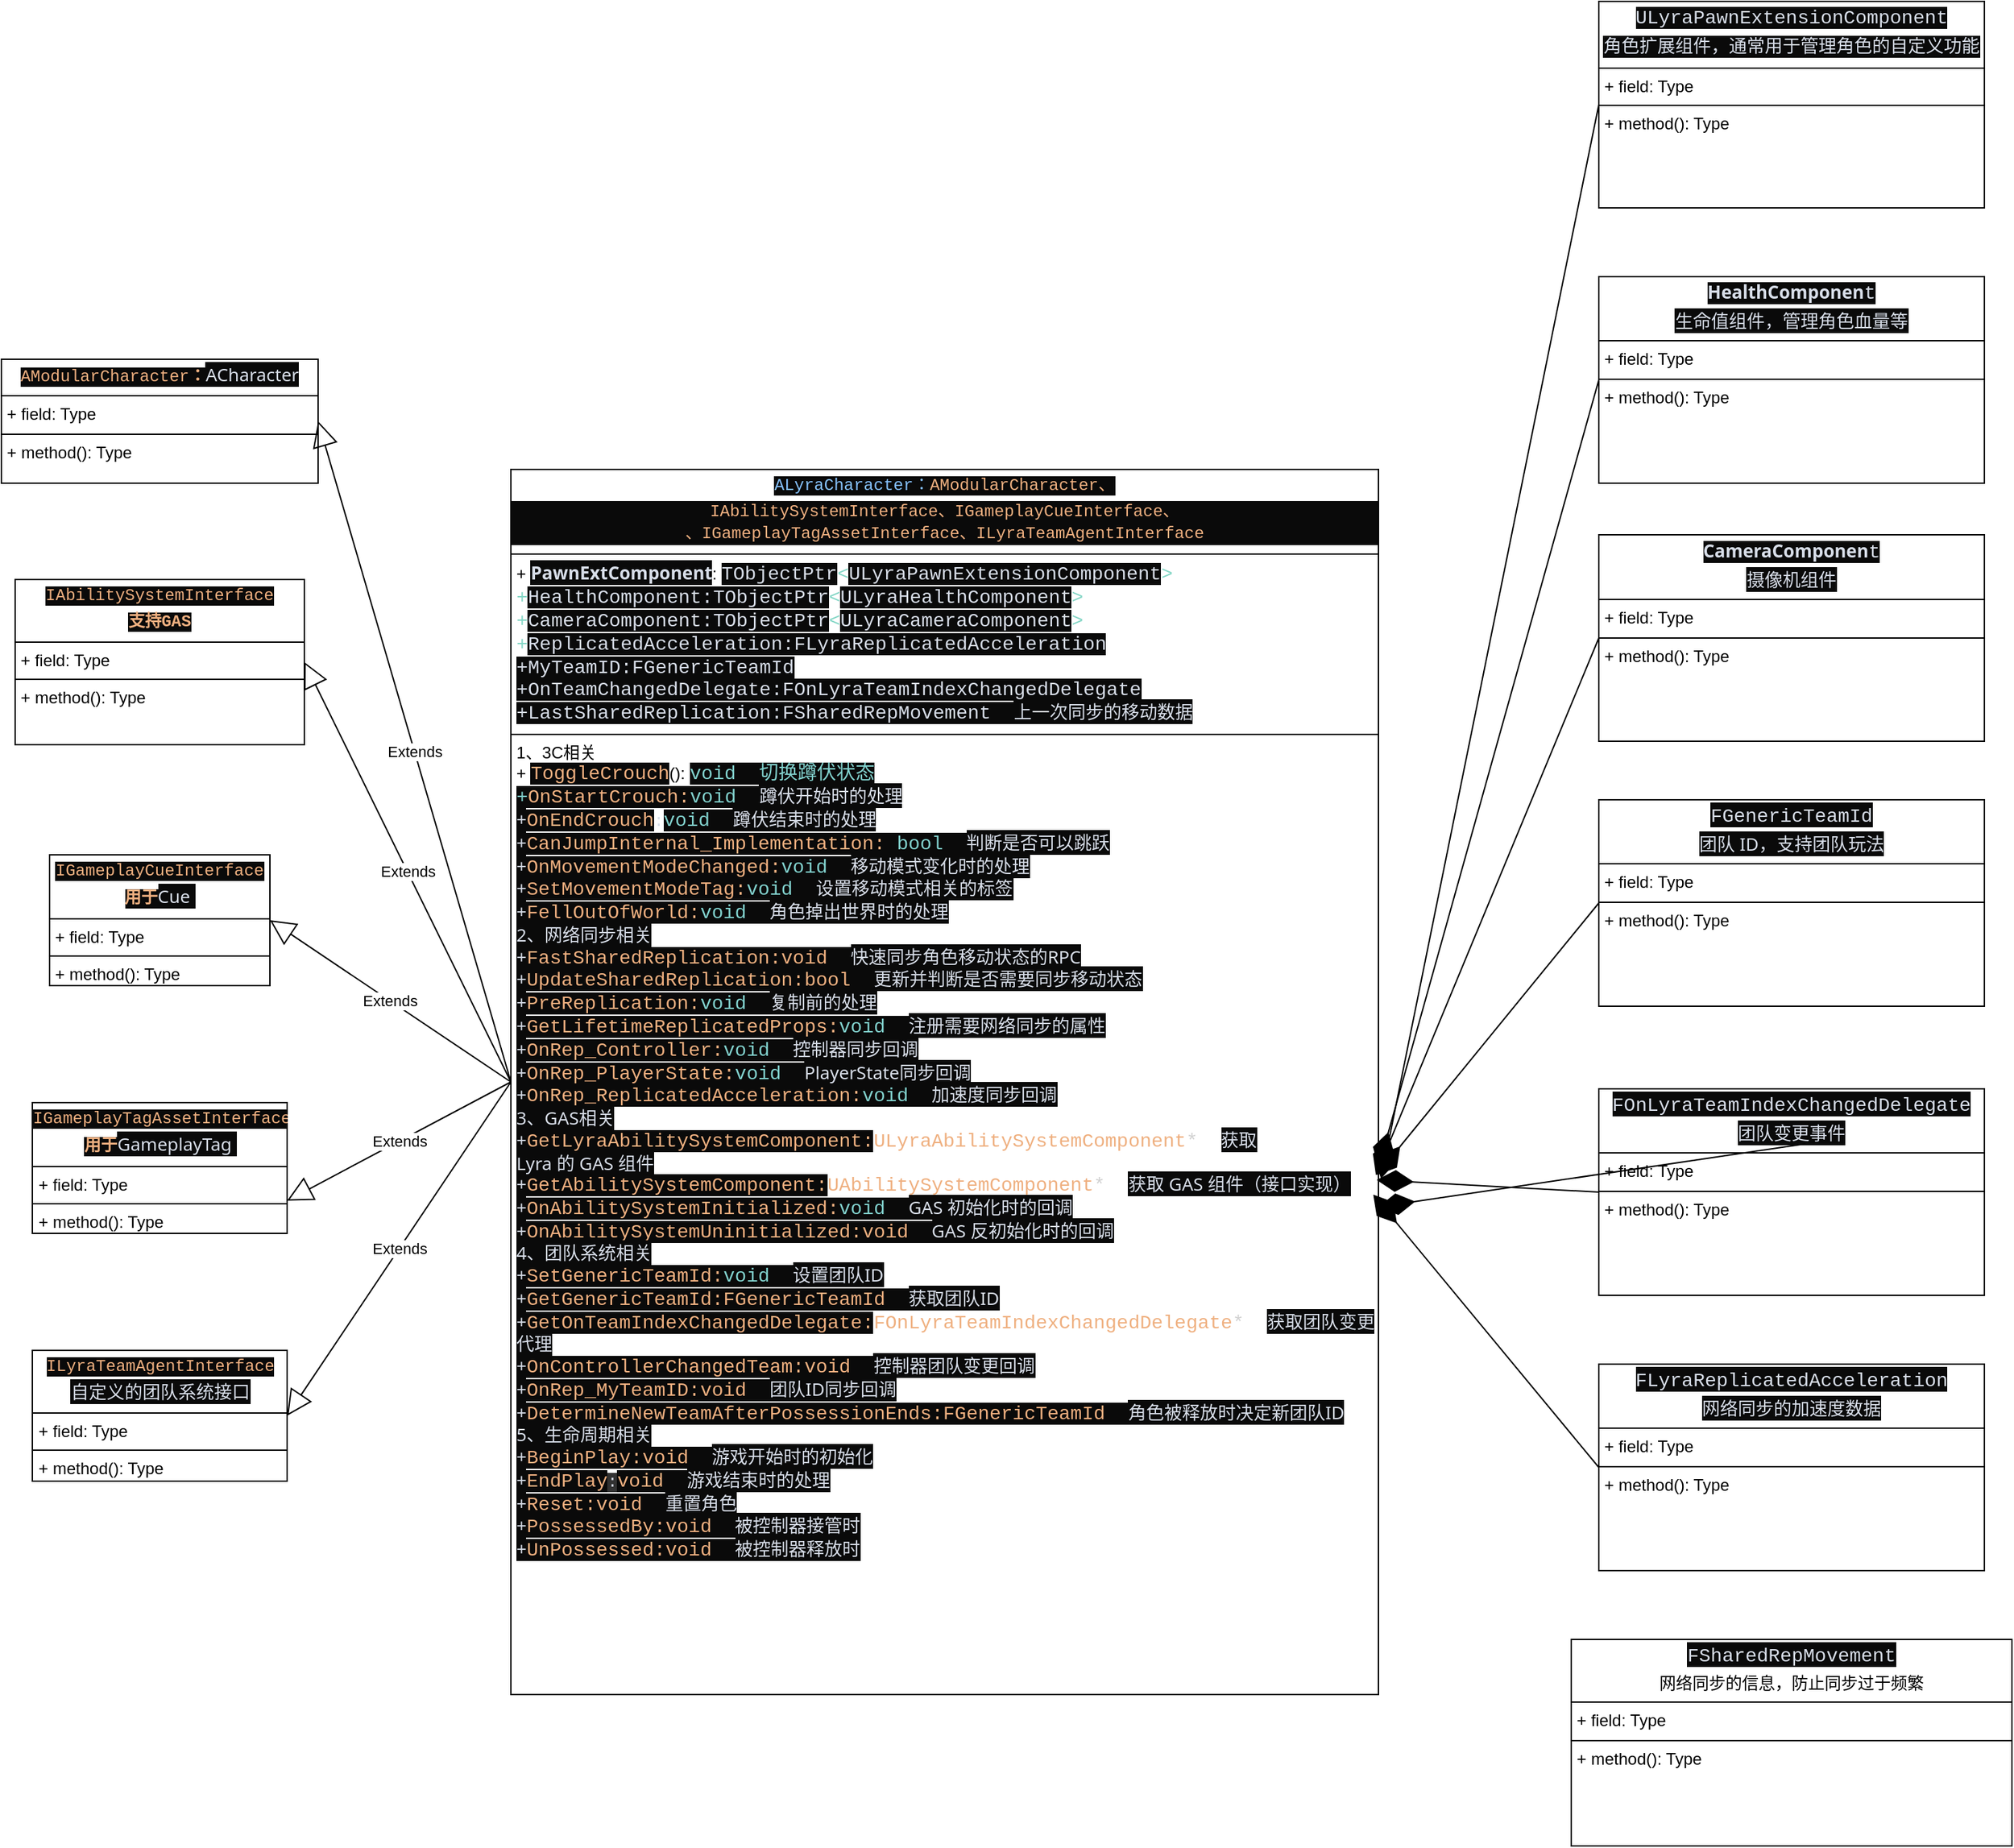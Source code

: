 <mxfile version="28.0.5">
  <diagram name="character目录" id="oOjw0yN4-hZVKV7NDtH4">
    <mxGraphModel dx="1924" dy="630" grid="1" gridSize="10" guides="1" tooltips="1" connect="1" arrows="1" fold="1" page="1" pageScale="1" pageWidth="827" pageHeight="1169" math="0" shadow="0">
      <root>
        <mxCell id="0" />
        <mxCell id="1" parent="0" />
        <mxCell id="XCQQB1KWgZVBoyZFV7uq-1" value="&lt;p style=&quot;margin:0px;margin-top:4px;text-align:center;&quot;&gt;&lt;span style=&quot;color: rgb(135, 195, 255); background-color: rgb(10, 10, 10); font-family: Consolas, &amp;quot;Courier New&amp;quot;, monospace; white-space: pre; text-align: left;&quot;&gt;ALyraCharacter：&lt;/span&gt;&lt;span style=&quot;color: rgb(239, 176, 128); background-color: rgb(10, 10, 10); font-family: Consolas, &amp;quot;Courier New&amp;quot;, monospace; white-space: pre; text-align: left;&quot;&gt;AModularCharacter、&lt;/span&gt;&lt;/p&gt;&lt;p style=&quot;margin:0px;margin-top:4px;text-align:center;&quot;&gt;&lt;span style=&quot;color: rgb(239, 176, 128); background-color: rgb(10, 10, 10); font-family: Consolas, &amp;quot;Courier New&amp;quot;, monospace; white-space: pre; text-align: left;&quot;&gt;&lt;/span&gt;&lt;/p&gt;&lt;div style=&quot;text-align: center; color: rgb(216, 222, 233); background-color: rgb(10, 10, 10); font-family: Consolas, &amp;quot;Courier New&amp;quot;, monospace; line-height: 16px; white-space: pre;&quot;&gt;&lt;span style=&quot;color: rgb(239, 176, 128);&quot;&gt;IAbilitySystemInterface、&lt;/span&gt;&lt;span style=&quot;color: rgb(239, 176, 128); text-align: left;&quot;&gt;IGameplayCueInterface、&lt;/span&gt;&lt;/div&gt;&lt;div style=&quot;text-align: center; color: rgb(216, 222, 233); background-color: rgb(10, 10, 10); font-family: Consolas, &amp;quot;Courier New&amp;quot;, monospace; line-height: 16px; white-space: pre;&quot;&gt;&lt;span style=&quot;color: rgb(239, 176, 128); text-align: left;&quot;&gt;、IGameplayTagAssetInterface、&lt;/span&gt;&lt;span style=&quot;color: rgb(239, 176, 128); text-align: left;&quot;&gt;ILyraTeamAgentInterface&lt;/span&gt;&lt;/div&gt;&lt;hr size=&quot;1&quot; style=&quot;border-style:solid;&quot;&gt;&lt;p style=&quot;margin:0px;margin-left:4px;&quot;&gt;+&amp;nbsp;&lt;span style=&quot;scrollbar-color: var(--vscode-scrollbarSlider-background,#424242) var(--vscode-editor-background,#1e1e1e); color: rgb(216, 222, 233); font-family: &amp;quot;Segoe WPC&amp;quot;, &amp;quot;Segoe UI&amp;quot;, sans-serif; font-size: 13px; font-weight: 600; background-color: rgb(10, 10, 10);&quot;&gt;Pawn&lt;/span&gt;&lt;span style=&quot;scrollbar-color: var(--vscode-scrollbarSlider-background,#424242) var(--vscode-editor-background,#1e1e1e); color: rgb(216, 222, 233); font-family: &amp;quot;Segoe WPC&amp;quot;, &amp;quot;Segoe UI&amp;quot;, sans-serif; font-size: 13px; font-weight: 600; background-color: rgb(10, 10, 10);&quot;&gt;Ext&lt;/span&gt;&lt;span style=&quot;scrollbar-color: var(--vscode-scrollbarSlider-background,#424242) var(--vscode-editor-background,#1e1e1e); color: rgb(216, 222, 233); font-family: &amp;quot;Segoe WPC&amp;quot;, &amp;quot;Segoe UI&amp;quot;, sans-serif; font-size: 13px; font-weight: 600; background-color: rgb(10, 10, 10);&quot;&gt;Component&lt;/span&gt;:&amp;nbsp;&lt;span style=&quot;background-color: rgb(10, 10, 10); color: rgb(216, 222, 233); font-family: Consolas, &amp;quot;Courier New&amp;quot;, monospace; font-size: 14px; white-space: pre;&quot;&gt;TObjectPtr&lt;/span&gt;&lt;span style=&quot;font-family: Consolas, &amp;quot;Courier New&amp;quot;, monospace; font-size: 14px; white-space: pre; color: rgb(131, 214, 197);&quot;&gt;&amp;lt;&lt;/span&gt;&lt;span style=&quot;background-color: rgb(10, 10, 10); color: rgb(216, 222, 233); font-family: Consolas, &amp;quot;Courier New&amp;quot;, monospace; font-size: 14px; white-space: pre;&quot;&gt;ULyraPawnExtensionComponent&lt;/span&gt;&lt;span style=&quot;font-family: Consolas, &amp;quot;Courier New&amp;quot;, monospace; font-size: 14px; white-space: pre; color: rgb(131, 214, 197);&quot;&gt;&amp;gt;&lt;/span&gt;&lt;/p&gt;&lt;p style=&quot;margin:0px;margin-left:4px;&quot;&gt;&lt;span style=&quot;font-family: Consolas, &amp;quot;Courier New&amp;quot;, monospace; font-size: 14px; white-space: pre; color: rgb(131, 214, 197);&quot;&gt;+&lt;/span&gt;&lt;span style=&quot;background-color: rgb(10, 10, 10); color: rgb(216, 222, 233); font-family: Consolas, &amp;quot;Courier New&amp;quot;, monospace; font-size: 14px; white-space: pre;&quot;&gt;HealthComponent:&lt;/span&gt;&lt;span style=&quot;background-color: rgb(10, 10, 10); color: rgb(216, 222, 233); font-family: Consolas, &amp;quot;Courier New&amp;quot;, monospace; font-size: 14px; white-space: pre;&quot;&gt;TObjectPtr&lt;/span&gt;&lt;span style=&quot;font-family: Consolas, &amp;quot;Courier New&amp;quot;, monospace; font-size: 14px; white-space: pre; color: rgb(131, 214, 197);&quot;&gt;&amp;lt;&lt;/span&gt;&lt;span style=&quot;background-color: rgb(10, 10, 10); color: rgb(216, 222, 233); font-family: Consolas, &amp;quot;Courier New&amp;quot;, monospace; font-size: 14px; white-space: pre;&quot;&gt;ULyraHealthComponent&lt;/span&gt;&lt;span style=&quot;font-family: Consolas, &amp;quot;Courier New&amp;quot;, monospace; font-size: 14px; white-space: pre; color: rgb(131, 214, 197);&quot;&gt;&amp;gt;&lt;/span&gt;&lt;/p&gt;&lt;p style=&quot;margin:0px;margin-left:4px;&quot;&gt;&lt;span style=&quot;font-family: Consolas, &amp;quot;Courier New&amp;quot;, monospace; font-size: 14px; white-space: pre; color: rgb(131, 214, 197);&quot;&gt;+&lt;/span&gt;&lt;span style=&quot;background-color: rgb(10, 10, 10); color: rgb(216, 222, 233); font-family: Consolas, &amp;quot;Courier New&amp;quot;, monospace; font-size: 14px; white-space: pre;&quot;&gt;CameraComponent:&lt;/span&gt;&lt;span style=&quot;background-color: rgb(10, 10, 10); color: rgb(216, 222, 233); font-family: Consolas, &amp;quot;Courier New&amp;quot;, monospace; font-size: 14px; white-space: pre;&quot;&gt;TObjectPtr&lt;/span&gt;&lt;span style=&quot;font-family: Consolas, &amp;quot;Courier New&amp;quot;, monospace; font-size: 14px; white-space: pre; color: rgb(131, 214, 197);&quot;&gt;&amp;lt;&lt;/span&gt;&lt;span style=&quot;background-color: rgb(10, 10, 10); color: rgb(216, 222, 233); font-family: Consolas, &amp;quot;Courier New&amp;quot;, monospace; font-size: 14px; white-space: pre;&quot;&gt;ULyraCameraComponent&lt;/span&gt;&lt;span style=&quot;font-family: Consolas, &amp;quot;Courier New&amp;quot;, monospace; font-size: 14px; white-space: pre; color: rgb(131, 214, 197);&quot;&gt;&amp;gt;&lt;/span&gt;&lt;/p&gt;&lt;p style=&quot;margin:0px;margin-left:4px;&quot;&gt;&lt;span style=&quot;font-family: Consolas, &amp;quot;Courier New&amp;quot;, monospace; font-size: 14px; white-space: pre; color: rgb(131, 214, 197);&quot;&gt;+&lt;/span&gt;&lt;span style=&quot;background-color: rgb(10, 10, 10); color: rgb(216, 222, 233); font-family: Consolas, &amp;quot;Courier New&amp;quot;, monospace; font-size: 14px; white-space: pre;&quot;&gt;ReplicatedAcceleration:&lt;/span&gt;&lt;span style=&quot;background-color: rgb(10, 10, 10); color: rgb(216, 222, 233); font-family: Consolas, &amp;quot;Courier New&amp;quot;, monospace; font-size: 14px; white-space: pre;&quot;&gt;FLyraReplicatedAcceleration&lt;/span&gt;&lt;/p&gt;&lt;p style=&quot;margin:0px;margin-left:4px;&quot;&gt;&lt;span style=&quot;background-color: rgb(10, 10, 10); color: rgb(216, 222, 233); font-family: Consolas, &amp;quot;Courier New&amp;quot;, monospace; font-size: 14px; white-space: pre;&quot;&gt;+&lt;/span&gt;&lt;span style=&quot;background-color: rgb(10, 10, 10); color: rgb(216, 222, 233); font-family: Consolas, &amp;quot;Courier New&amp;quot;, monospace; font-size: 14px; white-space: pre;&quot;&gt;MyTeamID:&lt;/span&gt;&lt;span style=&quot;background-color: rgb(10, 10, 10); color: rgb(216, 222, 233); font-family: Consolas, &amp;quot;Courier New&amp;quot;, monospace; font-size: 14px; white-space: pre;&quot;&gt;FGenericTeamId&lt;/span&gt;&lt;/p&gt;&lt;p style=&quot;margin:0px;margin-left:4px;&quot;&gt;&lt;span style=&quot;background-color: rgb(10, 10, 10); color: rgb(216, 222, 233); font-family: Consolas, &amp;quot;Courier New&amp;quot;, monospace; font-size: 14px; white-space: pre;&quot;&gt;+&lt;/span&gt;&lt;span style=&quot;background-color: rgb(10, 10, 10); color: rgb(216, 222, 233); font-family: Consolas, &amp;quot;Courier New&amp;quot;, monospace; font-size: 14px; white-space: pre;&quot;&gt;OnTeamChangedDelegate:&lt;/span&gt;&lt;span style=&quot;background-color: rgb(10, 10, 10); color: rgb(216, 222, 233); font-family: Consolas, &amp;quot;Courier New&amp;quot;, monospace; font-size: 14px; white-space: pre;&quot;&gt;FOnLyraTeamIndexChangedDelegate&lt;/span&gt;&lt;/p&gt;&lt;p style=&quot;margin:0px;margin-left:4px;&quot;&gt;&lt;span style=&quot;background-color: rgb(10, 10, 10); color: rgb(216, 222, 233); font-family: Consolas, &amp;quot;Courier New&amp;quot;, monospace; font-size: 14px; white-space: pre;&quot;&gt;+&lt;/span&gt;&lt;span style=&quot;background-color: rgb(10, 10, 10); color: rgb(216, 222, 233); font-family: Consolas, &amp;quot;Courier New&amp;quot;, monospace; font-size: 14px; white-space: pre;&quot;&gt;LastSharedReplication:&lt;/span&gt;&lt;span style=&quot;background-color: rgb(10, 10, 10); color: rgb(216, 222, 233); font-family: Consolas, &amp;quot;Courier New&amp;quot;, monospace; font-size: 14px; white-space: pre;&quot;&gt;FSharedRepMovement  &lt;/span&gt;&lt;span style=&quot;scrollbar-color: var(--vscode-scrollbarSlider-background,#424242) var(--vscode-editor-background,#1e1e1e); color: rgb(216, 222, 233); font-family: &amp;quot;Segoe WPC&amp;quot;, &amp;quot;Segoe UI&amp;quot;, sans-serif; font-size: 13px; background-color: rgb(10, 10, 10);&quot;&gt;上&lt;/span&gt;&lt;span style=&quot;scrollbar-color: var(--vscode-scrollbarSlider-background,#424242) var(--vscode-editor-background,#1e1e1e); color: rgb(216, 222, 233); font-family: &amp;quot;Segoe WPC&amp;quot;, &amp;quot;Segoe UI&amp;quot;, sans-serif; font-size: 13px; background-color: rgb(10, 10, 10);&quot;&gt;一次&lt;/span&gt;&lt;span style=&quot;scrollbar-color: var(--vscode-scrollbarSlider-background,#424242) var(--vscode-editor-background,#1e1e1e); color: rgb(216, 222, 233); font-family: &amp;quot;Segoe WPC&amp;quot;, &amp;quot;Segoe UI&amp;quot;, sans-serif; font-size: 13px; background-color: rgb(10, 10, 10);&quot;&gt;同步&lt;/span&gt;&lt;span style=&quot;scrollbar-color: var(--vscode-scrollbarSlider-background,#424242) var(--vscode-editor-background,#1e1e1e); color: rgb(216, 222, 233); font-family: &amp;quot;Segoe WPC&amp;quot;, &amp;quot;Segoe UI&amp;quot;, sans-serif; font-size: 13px; background-color: rgb(10, 10, 10);&quot;&gt;的&lt;/span&gt;&lt;span style=&quot;scrollbar-color: var(--vscode-scrollbarSlider-background,#424242) var(--vscode-editor-background,#1e1e1e); color: rgb(216, 222, 233); font-family: &amp;quot;Segoe WPC&amp;quot;, &amp;quot;Segoe UI&amp;quot;, sans-serif; font-size: 13px; background-color: rgb(10, 10, 10);&quot;&gt;移动&lt;/span&gt;&lt;span style=&quot;scrollbar-color: var(--vscode-scrollbarSlider-background,#424242) var(--vscode-editor-background,#1e1e1e); color: rgb(216, 222, 233); font-family: &amp;quot;Segoe WPC&amp;quot;, &amp;quot;Segoe UI&amp;quot;, sans-serif; font-size: 13px; background-color: rgb(10, 10, 10);&quot;&gt;数据&lt;/span&gt;&lt;/p&gt;&lt;hr size=&quot;1&quot; style=&quot;border-style:solid;&quot;&gt;&lt;p style=&quot;margin:0px;margin-left:4px;&quot;&gt;1、3C相关&lt;/p&gt;&lt;p style=&quot;margin:0px;margin-left:4px;&quot;&gt;+&amp;nbsp;&lt;span style=&quot;color: rgb(239, 176, 128); background-color: rgb(10, 10, 10); font-family: Consolas, &amp;quot;Courier New&amp;quot;, monospace; font-size: 14px; white-space: pre;&quot;&gt;ToggleCrouch&lt;/span&gt;&lt;span style=&quot;background-color: transparent; color: light-dark(rgb(0, 0, 0), rgb(255, 255, 255));&quot;&gt;():&amp;nbsp;&lt;/span&gt;&lt;span style=&quot;color: rgb(130, 210, 206); background-color: rgb(10, 10, 10); font-family: Consolas, &amp;quot;Courier New&amp;quot;, monospace; font-size: 14px; white-space: pre;&quot;&gt;void  切换蹲伏状态&lt;/span&gt;&lt;/p&gt;&lt;p style=&quot;margin:0px;margin-left:4px;&quot;&gt;&lt;span style=&quot;color: rgb(130, 210, 206); background-color: rgb(10, 10, 10); font-family: Consolas, &amp;quot;Courier New&amp;quot;, monospace; font-size: 14px; white-space: pre;&quot;&gt;+&lt;/span&gt;&lt;span style=&quot;color: rgb(239, 176, 128); background-color: rgb(10, 10, 10); font-family: Consolas, &amp;quot;Courier New&amp;quot;, monospace; font-size: 14px; white-space: pre;&quot;&gt;OnStartCrouch:&lt;/span&gt;&lt;span style=&quot;color: rgb(130, 210, 206); background-color: rgb(10, 10, 10); font-family: Consolas, &amp;quot;Courier New&amp;quot;, monospace; font-size: 14px; white-space: pre;&quot;&gt;void  &lt;/span&gt;&lt;span style=&quot;background-color: rgb(10, 10, 10); color: rgb(216, 222, 233); font-family: &amp;quot;Segoe WPC&amp;quot;, &amp;quot;Segoe UI&amp;quot;, sans-serif; font-size: 13px;&quot;&gt;蹲伏开始时的处理&lt;/span&gt;&lt;/p&gt;&lt;p style=&quot;margin:0px;margin-left:4px;&quot;&gt;&lt;span style=&quot;background-color: rgb(10, 10, 10); color: rgb(216, 222, 233); font-family: &amp;quot;Segoe WPC&amp;quot;, &amp;quot;Segoe UI&amp;quot;, sans-serif; font-size: 13px;&quot;&gt;+&lt;/span&gt;&lt;span style=&quot;color: rgb(239, 176, 128); background-color: rgb(10, 10, 10); font-family: Consolas, &amp;quot;Courier New&amp;quot;, monospace; font-size: 14px; white-space: pre;&quot;&gt;OnEndCrouch&lt;/span&gt;&lt;span style=&quot;background-color: transparent; scrollbar-color: var(--vscode-scrollbarSlider-background,#424242) var(--vscode-editor-background,#1e1e1e); color: rgb(216, 222, 233); font-family: Consolas, &amp;quot;Courier New&amp;quot;, monospace, Menlo, Monaco, &amp;quot;Courier New&amp;quot;, monospace; font-size: 11.7px;&quot;&gt;:&lt;/span&gt;&lt;span style=&quot;color: rgb(130, 210, 206); background-color: rgb(10, 10, 10); font-family: Consolas, &amp;quot;Courier New&amp;quot;, monospace; font-size: 14px; white-space: pre;&quot;&gt;void  &lt;/span&gt;&lt;span style=&quot;scrollbar-color: var(--vscode-scrollbarSlider-background,#424242) var(--vscode-editor-background,#1e1e1e); color: rgb(216, 222, 233); font-family: &amp;quot;Segoe WPC&amp;quot;, &amp;quot;Segoe UI&amp;quot;, sans-serif; font-size: 13px; background-color: rgb(10, 10, 10);&quot;&gt;蹲&lt;/span&gt;&lt;span style=&quot;scrollbar-color: var(--vscode-scrollbarSlider-background,#424242) var(--vscode-editor-background,#1e1e1e); color: rgb(216, 222, 233); font-family: &amp;quot;Segoe WPC&amp;quot;, &amp;quot;Segoe UI&amp;quot;, sans-serif; font-size: 13px; background-color: rgb(10, 10, 10);&quot;&gt;伏&lt;/span&gt;&lt;span style=&quot;scrollbar-color: var(--vscode-scrollbarSlider-background,#424242) var(--vscode-editor-background,#1e1e1e); color: rgb(216, 222, 233); font-family: &amp;quot;Segoe WPC&amp;quot;, &amp;quot;Segoe UI&amp;quot;, sans-serif; font-size: 13px; background-color: rgb(10, 10, 10);&quot;&gt;结束时的&lt;/span&gt;&lt;span style=&quot;scrollbar-color: var(--vscode-scrollbarSlider-background,#424242) var(--vscode-editor-background,#1e1e1e); color: rgb(216, 222, 233); font-family: &amp;quot;Segoe WPC&amp;quot;, &amp;quot;Segoe UI&amp;quot;, sans-serif; font-size: 13px; background-color: rgb(10, 10, 10);&quot;&gt;处理&lt;/span&gt;&lt;/p&gt;&lt;p style=&quot;margin:0px;margin-left:4px;&quot;&gt;&lt;span style=&quot;scrollbar-color: var(--vscode-scrollbarSlider-background,#424242) var(--vscode-editor-background,#1e1e1e); color: rgb(216, 222, 233); font-family: &amp;quot;Segoe WPC&amp;quot;, &amp;quot;Segoe UI&amp;quot;, sans-serif; font-size: 13px; background-color: rgb(10, 10, 10);&quot;&gt;+&lt;/span&gt;&lt;span style=&quot;color: rgb(239, 176, 128); background-color: rgb(10, 10, 10); font-family: Consolas, &amp;quot;Courier New&amp;quot;, monospace; font-size: 14px; white-space: pre;&quot;&gt;CanJumpInternal_Implementation: &lt;/span&gt;&lt;span style=&quot;color: rgb(130, 210, 206); background-color: rgb(10, 10, 10); font-family: Consolas, &amp;quot;Courier New&amp;quot;, monospace; font-size: 14px; white-space: pre;&quot;&gt;bool  &lt;/span&gt;&lt;span style=&quot;scrollbar-color: var(--vscode-scrollbarSlider-background,#424242) var(--vscode-editor-background,#1e1e1e); color: rgb(216, 222, 233); font-family: &amp;quot;Segoe WPC&amp;quot;, &amp;quot;Segoe UI&amp;quot;, sans-serif; font-size: 13px; background-color: rgb(10, 10, 10);&quot;&gt;判断&lt;/span&gt;&lt;span style=&quot;scrollbar-color: var(--vscode-scrollbarSlider-background,#424242) var(--vscode-editor-background,#1e1e1e); color: rgb(216, 222, 233); font-family: &amp;quot;Segoe WPC&amp;quot;, &amp;quot;Segoe UI&amp;quot;, sans-serif; font-size: 13px; background-color: rgb(10, 10, 10);&quot;&gt;是否&lt;/span&gt;&lt;span style=&quot;scrollbar-color: var(--vscode-scrollbarSlider-background,#424242) var(--vscode-editor-background,#1e1e1e); color: rgb(216, 222, 233); font-family: &amp;quot;Segoe WPC&amp;quot;, &amp;quot;Segoe UI&amp;quot;, sans-serif; font-size: 13px; background-color: rgb(10, 10, 10);&quot;&gt;可以跳&lt;/span&gt;&lt;span style=&quot;scrollbar-color: var(--vscode-scrollbarSlider-background,#424242) var(--vscode-editor-background,#1e1e1e); color: rgb(216, 222, 233); font-family: &amp;quot;Segoe WPC&amp;quot;, &amp;quot;Segoe UI&amp;quot;, sans-serif; font-size: 13px; background-color: rgb(10, 10, 10);&quot;&gt;跃&lt;/span&gt;&lt;/p&gt;&lt;p style=&quot;margin:0px;margin-left:4px;&quot;&gt;&lt;span style=&quot;scrollbar-color: var(--vscode-scrollbarSlider-background,#424242) var(--vscode-editor-background,#1e1e1e); color: rgb(216, 222, 233); font-family: &amp;quot;Segoe WPC&amp;quot;, &amp;quot;Segoe UI&amp;quot;, sans-serif; font-size: 13px; background-color: rgb(10, 10, 10);&quot;&gt;+&lt;/span&gt;&lt;span style=&quot;color: rgb(239, 176, 128); background-color: rgb(10, 10, 10); font-family: Consolas, &amp;quot;Courier New&amp;quot;, monospace; font-size: 14px; white-space: pre;&quot;&gt;OnMovementModeChanged:&lt;/span&gt;&lt;span style=&quot;color: rgb(130, 210, 206); background-color: rgb(10, 10, 10); font-family: Consolas, &amp;quot;Courier New&amp;quot;, monospace; font-size: 14px; white-space: pre;&quot;&gt;void  &lt;/span&gt;&lt;span style=&quot;scrollbar-color: var(--vscode-scrollbarSlider-background,#424242) var(--vscode-editor-background,#1e1e1e); color: rgb(216, 222, 233); font-family: &amp;quot;Segoe WPC&amp;quot;, &amp;quot;Segoe UI&amp;quot;, sans-serif; font-size: 13px; background-color: rgb(10, 10, 10);&quot;&gt;移动&lt;/span&gt;&lt;span style=&quot;scrollbar-color: var(--vscode-scrollbarSlider-background,#424242) var(--vscode-editor-background,#1e1e1e); color: rgb(216, 222, 233); font-family: &amp;quot;Segoe WPC&amp;quot;, &amp;quot;Segoe UI&amp;quot;, sans-serif; font-size: 13px; background-color: rgb(10, 10, 10);&quot;&gt;模式变化&lt;/span&gt;&lt;span style=&quot;scrollbar-color: var(--vscode-scrollbarSlider-background,#424242) var(--vscode-editor-background,#1e1e1e); color: rgb(216, 222, 233); font-family: &amp;quot;Segoe WPC&amp;quot;, &amp;quot;Segoe UI&amp;quot;, sans-serif; font-size: 13px; background-color: rgb(10, 10, 10);&quot;&gt;时&lt;/span&gt;&lt;span style=&quot;scrollbar-color: var(--vscode-scrollbarSlider-background,#424242) var(--vscode-editor-background,#1e1e1e); color: rgb(216, 222, 233); font-family: &amp;quot;Segoe WPC&amp;quot;, &amp;quot;Segoe UI&amp;quot;, sans-serif; font-size: 13px; background-color: rgb(10, 10, 10);&quot;&gt;的处理&lt;/span&gt;&lt;/p&gt;&lt;p style=&quot;margin:0px;margin-left:4px;&quot;&gt;&lt;span style=&quot;scrollbar-color: var(--vscode-scrollbarSlider-background,#424242) var(--vscode-editor-background,#1e1e1e); color: rgb(216, 222, 233); font-family: &amp;quot;Segoe WPC&amp;quot;, &amp;quot;Segoe UI&amp;quot;, sans-serif; font-size: 13px; background-color: rgb(10, 10, 10);&quot;&gt;+&lt;/span&gt;&lt;span style=&quot;color: rgb(239, 176, 128); background-color: rgb(10, 10, 10); font-family: Consolas, &amp;quot;Courier New&amp;quot;, monospace; font-size: 14px; white-space: pre;&quot;&gt;SetMovementModeTag:&lt;/span&gt;&lt;span style=&quot;color: rgb(130, 210, 206); background-color: rgb(10, 10, 10); font-family: Consolas, &amp;quot;Courier New&amp;quot;, monospace; font-size: 14px; white-space: pre;&quot;&gt;void  &lt;/span&gt;&lt;span style=&quot;scrollbar-color: var(--vscode-scrollbarSlider-background,#424242) var(--vscode-editor-background,#1e1e1e); color: rgb(216, 222, 233); font-family: &amp;quot;Segoe WPC&amp;quot;, &amp;quot;Segoe UI&amp;quot;, sans-serif; font-size: 13px; background-color: rgb(10, 10, 10);&quot;&gt;设置移动&lt;/span&gt;&lt;span style=&quot;scrollbar-color: var(--vscode-scrollbarSlider-background,#424242) var(--vscode-editor-background,#1e1e1e); color: rgb(216, 222, 233); font-family: &amp;quot;Segoe WPC&amp;quot;, &amp;quot;Segoe UI&amp;quot;, sans-serif; font-size: 13px; background-color: rgb(10, 10, 10);&quot;&gt;模式&lt;/span&gt;&lt;span style=&quot;scrollbar-color: var(--vscode-scrollbarSlider-background,#424242) var(--vscode-editor-background,#1e1e1e); color: rgb(216, 222, 233); font-family: &amp;quot;Segoe WPC&amp;quot;, &amp;quot;Segoe UI&amp;quot;, sans-serif; font-size: 13px; background-color: rgb(10, 10, 10);&quot;&gt;相关的标签&lt;/span&gt;&lt;/p&gt;&lt;p style=&quot;margin:0px;margin-left:4px;&quot;&gt;&lt;span style=&quot;scrollbar-color: var(--vscode-scrollbarSlider-background,#424242) var(--vscode-editor-background,#1e1e1e); color: rgb(216, 222, 233); font-family: &amp;quot;Segoe WPC&amp;quot;, &amp;quot;Segoe UI&amp;quot;, sans-serif; font-size: 13px; background-color: rgb(10, 10, 10);&quot;&gt;+&lt;/span&gt;&lt;span style=&quot;color: rgb(239, 176, 128); background-color: rgb(10, 10, 10); font-family: Consolas, &amp;quot;Courier New&amp;quot;, monospace; font-size: 14px; white-space: pre;&quot;&gt;FellOutOfWorld:&lt;/span&gt;&lt;span style=&quot;color: rgb(130, 210, 206); background-color: rgb(10, 10, 10); font-family: Consolas, &amp;quot;Courier New&amp;quot;, monospace; font-size: 14px; white-space: pre;&quot;&gt;void  &lt;/span&gt;&lt;span style=&quot;background-color: rgb(10, 10, 10); color: rgb(216, 222, 233); font-family: &amp;quot;Segoe WPC&amp;quot;, &amp;quot;Segoe UI&amp;quot;, sans-serif; font-size: 13px;&quot;&gt;角色掉出世界时的处理&lt;/span&gt;&lt;/p&gt;&lt;p style=&quot;margin:0px;margin-left:4px;&quot;&gt;&lt;font face=&quot;Segoe WPC, Segoe UI, sans-serif&quot; color=&quot;#d8dee9&quot;&gt;&lt;span style=&quot;font-size: 13px; background-color: rgb(10, 10, 10);&quot;&gt;2、网络同步相关&lt;/span&gt;&lt;/font&gt;&lt;/p&gt;&lt;p style=&quot;margin:0px;margin-left:4px;&quot;&gt;&lt;font face=&quot;Segoe WPC, Segoe UI, sans-serif&quot; color=&quot;#d8dee9&quot;&gt;&lt;span style=&quot;font-size: 13px; background-color: rgb(10, 10, 10);&quot;&gt;+&lt;/span&gt;&lt;/font&gt;&lt;span style=&quot;color: rgb(239, 176, 128); background-color: rgb(10, 10, 10); font-family: Consolas, &amp;quot;Courier New&amp;quot;, monospace; font-size: 14px; white-space: pre;&quot;&gt;FastSharedReplication:void  &lt;/span&gt;&lt;span style=&quot;background-color: rgb(10, 10, 10); color: rgb(216, 222, 233); font-family: &amp;quot;Segoe WPC&amp;quot;, &amp;quot;Segoe UI&amp;quot;, sans-serif; font-size: 13px;&quot;&gt;快速同步角色移动状态的RPC&lt;/span&gt;&lt;/p&gt;&lt;p style=&quot;margin:0px;margin-left:4px;&quot;&gt;&lt;span style=&quot;background-color: rgb(10, 10, 10); color: rgb(216, 222, 233); font-family: &amp;quot;Segoe WPC&amp;quot;, &amp;quot;Segoe UI&amp;quot;, sans-serif; font-size: 13px;&quot;&gt;+&lt;/span&gt;&lt;span style=&quot;color: rgb(239, 176, 128); background-color: rgb(10, 10, 10); font-family: Consolas, &amp;quot;Courier New&amp;quot;, monospace; font-size: 14px; white-space: pre;&quot;&gt;UpdateSharedReplication:bool  &lt;/span&gt;&lt;span style=&quot;scrollbar-color: var(--vscode-scrollbarSlider-background,#424242) var(--vscode-editor-background,#1e1e1e); color: rgb(216, 222, 233); font-family: &amp;quot;Segoe WPC&amp;quot;, &amp;quot;Segoe UI&amp;quot;, sans-serif; font-size: 13px; background-color: rgb(10, 10, 10);&quot;&gt;更新&lt;/span&gt;&lt;span style=&quot;scrollbar-color: var(--vscode-scrollbarSlider-background,#424242) var(--vscode-editor-background,#1e1e1e); color: rgb(216, 222, 233); font-family: &amp;quot;Segoe WPC&amp;quot;, &amp;quot;Segoe UI&amp;quot;, sans-serif; font-size: 13px; background-color: rgb(10, 10, 10);&quot;&gt;并&lt;/span&gt;&lt;span style=&quot;scrollbar-color: var(--vscode-scrollbarSlider-background,#424242) var(--vscode-editor-background,#1e1e1e); color: rgb(216, 222, 233); font-family: &amp;quot;Segoe WPC&amp;quot;, &amp;quot;Segoe UI&amp;quot;, sans-serif; font-size: 13px; background-color: rgb(10, 10, 10);&quot;&gt;判断是否需要同步移动状态&lt;/span&gt;&lt;/p&gt;&lt;p style=&quot;margin:0px;margin-left:4px;&quot;&gt;&lt;span style=&quot;scrollbar-color: var(--vscode-scrollbarSlider-background,#424242) var(--vscode-editor-background,#1e1e1e); color: rgb(216, 222, 233); font-family: &amp;quot;Segoe WPC&amp;quot;, &amp;quot;Segoe UI&amp;quot;, sans-serif; font-size: 13px; background-color: rgb(10, 10, 10);&quot;&gt;+&lt;/span&gt;&lt;span style=&quot;color: rgb(239, 176, 128); background-color: rgb(10, 10, 10); font-family: Consolas, &amp;quot;Courier New&amp;quot;, monospace; font-size: 14px; white-space: pre;&quot;&gt;PreReplication:&lt;/span&gt;&lt;span style=&quot;color: rgb(130, 210, 206); background-color: rgb(10, 10, 10); font-family: Consolas, &amp;quot;Courier New&amp;quot;, monospace; font-size: 14px; white-space: pre;&quot;&gt;void  &lt;/span&gt;&lt;span style=&quot;background-color: rgb(10, 10, 10); color: rgb(216, 222, 233); font-family: &amp;quot;Segoe WPC&amp;quot;, &amp;quot;Segoe UI&amp;quot;, sans-serif; font-size: 13px;&quot;&gt;复制前的处理&lt;/span&gt;&lt;/p&gt;&lt;p style=&quot;margin:0px;margin-left:4px;&quot;&gt;&lt;span style=&quot;background-color: rgb(10, 10, 10); color: rgb(216, 222, 233); font-family: &amp;quot;Segoe WPC&amp;quot;, &amp;quot;Segoe UI&amp;quot;, sans-serif; font-size: 13px;&quot;&gt;+&lt;/span&gt;&lt;span style=&quot;color: rgb(239, 176, 128); background-color: rgb(10, 10, 10); font-family: Consolas, &amp;quot;Courier New&amp;quot;, monospace; font-size: 14px; white-space: pre;&quot;&gt;GetLifetimeReplicatedProps:&lt;/span&gt;&lt;span style=&quot;color: rgb(130, 210, 206); background-color: rgb(10, 10, 10); font-family: Consolas, &amp;quot;Courier New&amp;quot;, monospace; font-size: 14px; white-space: pre;&quot;&gt;void  &lt;/span&gt;&lt;span style=&quot;background-color: rgb(10, 10, 10); color: rgb(216, 222, 233); font-family: &amp;quot;Segoe WPC&amp;quot;, &amp;quot;Segoe UI&amp;quot;, sans-serif; font-size: 13px;&quot;&gt;注册需要网络同步的属性&lt;/span&gt;&lt;/p&gt;&lt;p style=&quot;margin:0px;margin-left:4px;&quot;&gt;&lt;span style=&quot;background-color: rgb(10, 10, 10); color: rgb(216, 222, 233); font-family: &amp;quot;Segoe WPC&amp;quot;, &amp;quot;Segoe UI&amp;quot;, sans-serif; font-size: 13px;&quot;&gt;+&lt;/span&gt;&lt;span style=&quot;color: rgb(239, 176, 128); background-color: rgb(10, 10, 10); font-family: Consolas, &amp;quot;Courier New&amp;quot;, monospace; font-size: 14px; white-space: pre;&quot;&gt;OnRep_Controller:&lt;/span&gt;&lt;span style=&quot;color: rgb(130, 210, 206); background-color: rgb(10, 10, 10); font-family: Consolas, &amp;quot;Courier New&amp;quot;, monospace; font-size: 14px; white-space: pre;&quot;&gt;void  &lt;/span&gt;&lt;span style=&quot;background-color: rgb(10, 10, 10); color: rgb(216, 222, 233); font-family: &amp;quot;Segoe WPC&amp;quot;, &amp;quot;Segoe UI&amp;quot;, sans-serif; font-size: 13px;&quot;&gt;控制器同步回调&lt;/span&gt;&lt;/p&gt;&lt;p style=&quot;margin:0px;margin-left:4px;&quot;&gt;&lt;span style=&quot;background-color: rgb(10, 10, 10); color: rgb(216, 222, 233); font-family: &amp;quot;Segoe WPC&amp;quot;, &amp;quot;Segoe UI&amp;quot;, sans-serif; font-size: 13px;&quot;&gt;+&lt;/span&gt;&lt;span style=&quot;color: rgb(239, 176, 128); background-color: rgb(10, 10, 10); font-family: Consolas, &amp;quot;Courier New&amp;quot;, monospace; font-size: 14px; white-space: pre;&quot;&gt;OnRep_PlayerState:&lt;/span&gt;&lt;span style=&quot;color: rgb(130, 210, 206); background-color: rgb(10, 10, 10); font-family: Consolas, &amp;quot;Courier New&amp;quot;, monospace; font-size: 14px; white-space: pre;&quot;&gt;void  &lt;/span&gt;&lt;span style=&quot;background-color: rgb(10, 10, 10); color: rgb(216, 222, 233); font-family: &amp;quot;Segoe WPC&amp;quot;, &amp;quot;Segoe UI&amp;quot;, sans-serif; font-size: 13px;&quot;&gt;PlayerState同步回调&lt;/span&gt;&lt;/p&gt;&lt;p style=&quot;margin:0px;margin-left:4px;&quot;&gt;&lt;span style=&quot;background-color: rgb(10, 10, 10); color: rgb(216, 222, 233); font-family: &amp;quot;Segoe WPC&amp;quot;, &amp;quot;Segoe UI&amp;quot;, sans-serif; font-size: 13px;&quot;&gt;+&lt;/span&gt;&lt;span style=&quot;color: rgb(239, 176, 128); background-color: rgb(10, 10, 10); font-family: Consolas, &amp;quot;Courier New&amp;quot;, monospace; font-size: 14px; white-space: pre;&quot;&gt;OnRep_ReplicatedAcceleration:&lt;/span&gt;&lt;span style=&quot;color: rgb(130, 210, 206); background-color: rgb(10, 10, 10); font-family: Consolas, &amp;quot;Courier New&amp;quot;, monospace; font-size: 14px; white-space: pre;&quot;&gt;void  &lt;/span&gt;&lt;span style=&quot;scrollbar-color: var(--vscode-scrollbarSlider-background,#424242) var(--vscode-editor-background,#1e1e1e); color: rgb(216, 222, 233); font-family: &amp;quot;Segoe WPC&amp;quot;, &amp;quot;Segoe UI&amp;quot;, sans-serif; font-size: 13px; background-color: rgb(10, 10, 10);&quot;&gt;加&lt;/span&gt;&lt;span style=&quot;scrollbar-color: var(--vscode-scrollbarSlider-background,#424242) var(--vscode-editor-background,#1e1e1e); color: rgb(216, 222, 233); font-family: &amp;quot;Segoe WPC&amp;quot;, &amp;quot;Segoe UI&amp;quot;, sans-serif; font-size: 13px; background-color: rgb(10, 10, 10);&quot;&gt;速度同步回调&lt;/span&gt;&lt;/p&gt;&lt;p style=&quot;margin:0px;margin-left:4px;&quot;&gt;&lt;font face=&quot;Segoe WPC, Segoe UI, sans-serif&quot; color=&quot;#d8dee9&quot;&gt;&lt;span style=&quot;font-size: 13px; background-color: rgb(10, 10, 10);&quot;&gt;3、GAS相关&lt;/span&gt;&lt;/font&gt;&lt;/p&gt;&lt;p style=&quot;margin:0px;margin-left:4px;&quot;&gt;&lt;font face=&quot;Segoe WPC, Segoe UI, sans-serif&quot; color=&quot;#d8dee9&quot;&gt;&lt;span style=&quot;font-size: 13px; background-color: rgb(10, 10, 10);&quot;&gt;+&lt;/span&gt;&lt;/font&gt;&lt;span style=&quot;color: rgb(239, 176, 128); background-color: rgb(10, 10, 10); font-family: Consolas, &amp;quot;Courier New&amp;quot;, monospace; font-size: 14px; white-space: pre;&quot;&gt;GetLyraAbilitySystemComponent:&lt;/span&gt;&lt;span style=&quot;font-family: Consolas, &amp;quot;Courier New&amp;quot;, monospace; font-size: 14px; white-space: pre; color: rgb(239, 176, 128);&quot;&gt;ULyraAbilitySystemComponent&lt;/span&gt;&lt;span style=&quot;font-family: Consolas, &amp;quot;Courier New&amp;quot;, monospace; font-size: 14px; white-space: pre; color: rgb(209, 209, 209);&quot;&gt;*  &lt;/span&gt;&lt;span style=&quot;scrollbar-color: var(--vscode-scrollbarSlider-background,#424242) var(--vscode-editor-background,#1e1e1e); color: rgb(216, 222, 233); font-family: &amp;quot;Segoe WPC&amp;quot;, &amp;quot;Segoe UI&amp;quot;, sans-serif; font-size: 13px; background-color: rgb(10, 10, 10);&quot;&gt;获取 Lyra&lt;/span&gt;&lt;span style=&quot;scrollbar-color: var(--vscode-scrollbarSlider-background,#424242) var(--vscode-editor-background,#1e1e1e); color: rgb(216, 222, 233); font-family: &amp;quot;Segoe WPC&amp;quot;, &amp;quot;Segoe UI&amp;quot;, sans-serif; font-size: 13px; background-color: rgb(10, 10, 10);&quot;&gt;&amp;nbsp;的&lt;/span&gt;&lt;span style=&quot;scrollbar-color: var(--vscode-scrollbarSlider-background,#424242) var(--vscode-editor-background,#1e1e1e); color: rgb(216, 222, 233); font-family: &amp;quot;Segoe WPC&amp;quot;, &amp;quot;Segoe UI&amp;quot;, sans-serif; font-size: 13px; background-color: rgb(10, 10, 10);&quot;&gt;&amp;nbsp;GAS&lt;/span&gt;&lt;span style=&quot;scrollbar-color: var(--vscode-scrollbarSlider-background,#424242) var(--vscode-editor-background,#1e1e1e); color: rgb(216, 222, 233); font-family: &amp;quot;Segoe WPC&amp;quot;, &amp;quot;Segoe UI&amp;quot;, sans-serif; font-size: 13px; background-color: rgb(10, 10, 10);&quot;&gt;&amp;nbsp;组件&lt;/span&gt;&lt;/p&gt;&lt;p style=&quot;margin:0px;margin-left:4px;&quot;&gt;&lt;span style=&quot;scrollbar-color: var(--vscode-scrollbarSlider-background,#424242) var(--vscode-editor-background,#1e1e1e); color: rgb(216, 222, 233); font-family: &amp;quot;Segoe WPC&amp;quot;, &amp;quot;Segoe UI&amp;quot;, sans-serif; font-size: 13px; background-color: rgb(10, 10, 10);&quot;&gt;+&lt;/span&gt;&lt;span style=&quot;color: rgb(239, 176, 128); background-color: rgb(10, 10, 10); font-family: Consolas, &amp;quot;Courier New&amp;quot;, monospace; font-size: 14px; white-space: pre;&quot;&gt;GetAbilitySystemComponent:&lt;/span&gt;&lt;span style=&quot;font-family: Consolas, &amp;quot;Courier New&amp;quot;, monospace; font-size: 14px; white-space: pre; color: rgb(239, 176, 128);&quot;&gt;UAbilitySystemComponent&lt;/span&gt;&lt;span style=&quot;font-family: Consolas, &amp;quot;Courier New&amp;quot;, monospace; font-size: 14px; white-space: pre; color: rgb(209, 209, 209);&quot;&gt;*  &lt;/span&gt;&lt;span style=&quot;scrollbar-color: var(--vscode-scrollbarSlider-background,#424242) var(--vscode-editor-background,#1e1e1e); color: rgb(216, 222, 233); font-family: &amp;quot;Segoe WPC&amp;quot;, &amp;quot;Segoe UI&amp;quot;, sans-serif; font-size: 13px; background-color: rgb(10, 10, 10);&quot;&gt;获取&lt;/span&gt;&lt;span style=&quot;scrollbar-color: var(--vscode-scrollbarSlider-background,#424242) var(--vscode-editor-background,#1e1e1e); color: rgb(216, 222, 233); font-family: &amp;quot;Segoe WPC&amp;quot;, &amp;quot;Segoe UI&amp;quot;, sans-serif; font-size: 13px; background-color: rgb(10, 10, 10);&quot;&gt;&amp;nbsp;GAS&lt;/span&gt;&lt;span style=&quot;scrollbar-color: var(--vscode-scrollbarSlider-background,#424242) var(--vscode-editor-background,#1e1e1e); color: rgb(216, 222, 233); font-family: &amp;quot;Segoe WPC&amp;quot;, &amp;quot;Segoe UI&amp;quot;, sans-serif; font-size: 13px; background-color: rgb(10, 10, 10);&quot;&gt;&amp;nbsp;组件&lt;/span&gt;&lt;span style=&quot;scrollbar-color: var(--vscode-scrollbarSlider-background,#424242) var(--vscode-editor-background,#1e1e1e); color: rgb(216, 222, 233); font-family: &amp;quot;Segoe WPC&amp;quot;, &amp;quot;Segoe UI&amp;quot;, sans-serif; font-size: 13px; background-color: rgb(10, 10, 10);&quot;&gt;（接口实现&lt;/span&gt;&lt;span style=&quot;scrollbar-color: var(--vscode-scrollbarSlider-background,#424242) var(--vscode-editor-background,#1e1e1e); color: rgb(216, 222, 233); font-family: &amp;quot;Segoe WPC&amp;quot;, &amp;quot;Segoe UI&amp;quot;, sans-serif; font-size: 13px; background-color: rgb(10, 10, 10);&quot;&gt;）&lt;/span&gt;&lt;/p&gt;&lt;p style=&quot;margin:0px;margin-left:4px;&quot;&gt;&lt;span style=&quot;scrollbar-color: var(--vscode-scrollbarSlider-background,#424242) var(--vscode-editor-background,#1e1e1e); color: rgb(216, 222, 233); font-family: &amp;quot;Segoe WPC&amp;quot;, &amp;quot;Segoe UI&amp;quot;, sans-serif; font-size: 13px; background-color: rgb(10, 10, 10);&quot;&gt;+&lt;/span&gt;&lt;span style=&quot;color: rgb(239, 176, 128); background-color: rgb(10, 10, 10); font-family: Consolas, &amp;quot;Courier New&amp;quot;, monospace; font-size: 14px; white-space: pre;&quot;&gt;OnAbilitySystemInitialized:&lt;/span&gt;&lt;span style=&quot;color: rgb(130, 210, 206); background-color: rgb(10, 10, 10); font-family: Consolas, &amp;quot;Courier New&amp;quot;, monospace; font-size: 14px; white-space: pre;&quot;&gt;void  &lt;/span&gt;&lt;span style=&quot;scrollbar-color: var(--vscode-scrollbarSlider-background,#424242) var(--vscode-editor-background,#1e1e1e); color: rgb(216, 222, 233); font-family: &amp;quot;Segoe WPC&amp;quot;, &amp;quot;Segoe UI&amp;quot;, sans-serif; font-size: 13px; background-color: rgb(10, 10, 10);&quot;&gt;GAS 初始化&lt;/span&gt;&lt;span style=&quot;scrollbar-color: var(--vscode-scrollbarSlider-background,#424242) var(--vscode-editor-background,#1e1e1e); color: rgb(216, 222, 233); font-family: &amp;quot;Segoe WPC&amp;quot;, &amp;quot;Segoe UI&amp;quot;, sans-serif; font-size: 13px; background-color: rgb(10, 10, 10);&quot;&gt;时&lt;/span&gt;&lt;span style=&quot;scrollbar-color: var(--vscode-scrollbarSlider-background,#424242) var(--vscode-editor-background,#1e1e1e); color: rgb(216, 222, 233); font-family: &amp;quot;Segoe WPC&amp;quot;, &amp;quot;Segoe UI&amp;quot;, sans-serif; font-size: 13px; background-color: rgb(10, 10, 10);&quot;&gt;的回调&lt;/span&gt;&lt;/p&gt;&lt;p style=&quot;margin:0px;margin-left:4px;&quot;&gt;&lt;span style=&quot;scrollbar-color: var(--vscode-scrollbarSlider-background,#424242) var(--vscode-editor-background,#1e1e1e); color: rgb(216, 222, 233); font-family: &amp;quot;Segoe WPC&amp;quot;, &amp;quot;Segoe UI&amp;quot;, sans-serif; font-size: 13px; background-color: rgb(10, 10, 10);&quot;&gt;+&lt;/span&gt;&lt;span style=&quot;color: rgb(239, 176, 128); background-color: rgb(10, 10, 10); font-family: Consolas, &amp;quot;Courier New&amp;quot;, monospace; font-size: 14px; white-space: pre;&quot;&gt;OnAbilitySystemUninitialized:void  &lt;/span&gt;&lt;span style=&quot;scrollbar-color: var(--vscode-scrollbarSlider-background,#424242) var(--vscode-editor-background,#1e1e1e); color: rgb(216, 222, 233); font-family: &amp;quot;Segoe WPC&amp;quot;, &amp;quot;Segoe UI&amp;quot;, sans-serif; font-size: 13px; background-color: rgb(10, 10, 10);&quot;&gt;GAS&lt;/span&gt;&lt;span style=&quot;scrollbar-color: var(--vscode-scrollbarSlider-background,#424242) var(--vscode-editor-background,#1e1e1e); color: rgb(216, 222, 233); font-family: &amp;quot;Segoe WPC&amp;quot;, &amp;quot;Segoe UI&amp;quot;, sans-serif; font-size: 13px; background-color: rgb(10, 10, 10);&quot;&gt;&amp;nbsp;反&lt;/span&gt;&lt;span style=&quot;scrollbar-color: var(--vscode-scrollbarSlider-background,#424242) var(--vscode-editor-background,#1e1e1e); color: rgb(216, 222, 233); font-family: &amp;quot;Segoe WPC&amp;quot;, &amp;quot;Segoe UI&amp;quot;, sans-serif; font-size: 13px; background-color: rgb(10, 10, 10);&quot;&gt;初始化时&lt;/span&gt;&lt;span style=&quot;scrollbar-color: var(--vscode-scrollbarSlider-background,#424242) var(--vscode-editor-background,#1e1e1e); color: rgb(216, 222, 233); font-family: &amp;quot;Segoe WPC&amp;quot;, &amp;quot;Segoe UI&amp;quot;, sans-serif; font-size: 13px; background-color: rgb(10, 10, 10);&quot;&gt;的&lt;/span&gt;&lt;span style=&quot;scrollbar-color: var(--vscode-scrollbarSlider-background,#424242) var(--vscode-editor-background,#1e1e1e); color: rgb(216, 222, 233); font-family: &amp;quot;Segoe WPC&amp;quot;, &amp;quot;Segoe UI&amp;quot;, sans-serif; font-size: 13px; background-color: rgb(10, 10, 10);&quot;&gt;回&lt;/span&gt;&lt;span style=&quot;scrollbar-color: var(--vscode-scrollbarSlider-background,#424242) var(--vscode-editor-background,#1e1e1e); color: rgb(216, 222, 233); font-family: &amp;quot;Segoe WPC&amp;quot;, &amp;quot;Segoe UI&amp;quot;, sans-serif; font-size: 13px; background-color: rgb(10, 10, 10);&quot;&gt;调&lt;/span&gt;&lt;/p&gt;&lt;p style=&quot;margin:0px;margin-left:4px;&quot;&gt;&lt;span style=&quot;scrollbar-color: var(--vscode-scrollbarSlider-background,#424242) var(--vscode-editor-background,#1e1e1e); color: rgb(216, 222, 233); font-family: &amp;quot;Segoe WPC&amp;quot;, &amp;quot;Segoe UI&amp;quot;, sans-serif; font-size: 13px; background-color: rgb(10, 10, 10);&quot;&gt;4、团队系统相关&lt;/span&gt;&lt;/p&gt;&lt;p style=&quot;margin:0px;margin-left:4px;&quot;&gt;&lt;span style=&quot;scrollbar-color: var(--vscode-scrollbarSlider-background,#424242) var(--vscode-editor-background,#1e1e1e); color: rgb(216, 222, 233); font-family: &amp;quot;Segoe WPC&amp;quot;, &amp;quot;Segoe UI&amp;quot;, sans-serif; font-size: 13px; background-color: rgb(10, 10, 10);&quot;&gt;+&lt;/span&gt;&lt;span style=&quot;color: rgb(239, 176, 128); background-color: rgb(10, 10, 10); font-family: Consolas, &amp;quot;Courier New&amp;quot;, monospace; font-size: 14px; white-space: pre;&quot;&gt;SetGenericTeamId:&lt;/span&gt;&lt;span style=&quot;color: rgb(130, 210, 206); background-color: rgb(10, 10, 10); font-family: Consolas, &amp;quot;Courier New&amp;quot;, monospace; font-size: 14px; white-space: pre;&quot;&gt;void  &lt;/span&gt;&lt;span style=&quot;scrollbar-color: var(--vscode-scrollbarSlider-background,#424242) var(--vscode-editor-background,#1e1e1e); color: rgb(216, 222, 233); font-family: &amp;quot;Segoe WPC&amp;quot;, &amp;quot;Segoe UI&amp;quot;, sans-serif; font-size: 13px; background-color: rgb(10, 10, 10);&quot;&gt;设置&lt;/span&gt;&lt;span style=&quot;scrollbar-color: var(--vscode-scrollbarSlider-background,#424242) var(--vscode-editor-background,#1e1e1e); color: rgb(216, 222, 233); font-family: &amp;quot;Segoe WPC&amp;quot;, &amp;quot;Segoe UI&amp;quot;, sans-serif; font-size: 13px; background-color: rgb(10, 10, 10);&quot;&gt;团队&lt;/span&gt;&lt;span style=&quot;scrollbar-color: var(--vscode-scrollbarSlider-background,#424242) var(--vscode-editor-background,#1e1e1e); color: rgb(216, 222, 233); font-family: &amp;quot;Segoe WPC&amp;quot;, &amp;quot;Segoe UI&amp;quot;, sans-serif; font-size: 13px; background-color: rgb(10, 10, 10);&quot;&gt;ID&lt;/span&gt;&lt;/p&gt;&lt;p style=&quot;margin:0px;margin-left:4px;&quot;&gt;&lt;span style=&quot;scrollbar-color: var(--vscode-scrollbarSlider-background,#424242) var(--vscode-editor-background,#1e1e1e); color: rgb(216, 222, 233); font-family: &amp;quot;Segoe WPC&amp;quot;, &amp;quot;Segoe UI&amp;quot;, sans-serif; font-size: 13px; background-color: rgb(10, 10, 10);&quot;&gt;+&lt;/span&gt;&lt;span style=&quot;color: rgb(239, 176, 128); background-color: rgb(10, 10, 10); font-family: Consolas, &amp;quot;Courier New&amp;quot;, monospace; font-size: 14px; white-space: pre;&quot;&gt;GetGenericTeamId:&lt;/span&gt;&lt;span style=&quot;color: rgb(239, 176, 128); background-color: rgb(10, 10, 10); font-family: Consolas, &amp;quot;Courier New&amp;quot;, monospace; font-size: 14px; white-space: pre;&quot;&gt;FGenericTeamId  &lt;/span&gt;&lt;span style=&quot;scrollbar-color: var(--vscode-scrollbarSlider-background,#424242) var(--vscode-editor-background,#1e1e1e); color: rgb(216, 222, 233); font-family: &amp;quot;Segoe WPC&amp;quot;, &amp;quot;Segoe UI&amp;quot;, sans-serif; font-size: 13px; background-color: rgb(10, 10, 10);&quot;&gt;获取&lt;/span&gt;&lt;span style=&quot;scrollbar-color: var(--vscode-scrollbarSlider-background,#424242) var(--vscode-editor-background,#1e1e1e); color: rgb(216, 222, 233); font-family: &amp;quot;Segoe WPC&amp;quot;, &amp;quot;Segoe UI&amp;quot;, sans-serif; font-size: 13px; background-color: rgb(10, 10, 10);&quot;&gt;团队&lt;/span&gt;&lt;span style=&quot;scrollbar-color: var(--vscode-scrollbarSlider-background,#424242) var(--vscode-editor-background,#1e1e1e); color: rgb(216, 222, 233); font-family: &amp;quot;Segoe WPC&amp;quot;, &amp;quot;Segoe UI&amp;quot;, sans-serif; font-size: 13px; background-color: rgb(10, 10, 10);&quot;&gt;ID&lt;/span&gt;&lt;/p&gt;&lt;p style=&quot;margin:0px;margin-left:4px;&quot;&gt;&lt;span style=&quot;scrollbar-color: var(--vscode-scrollbarSlider-background,#424242) var(--vscode-editor-background,#1e1e1e); color: rgb(216, 222, 233); font-family: &amp;quot;Segoe WPC&amp;quot;, &amp;quot;Segoe UI&amp;quot;, sans-serif; font-size: 13px; background-color: rgb(10, 10, 10);&quot;&gt;+&lt;/span&gt;&lt;span style=&quot;color: rgb(239, 176, 128); background-color: rgb(10, 10, 10); font-family: Consolas, &amp;quot;Courier New&amp;quot;, monospace; font-size: 14px; white-space: pre;&quot;&gt;GetOnTeamIndexChangedDelegate:&lt;/span&gt;&lt;span style=&quot;font-family: Consolas, &amp;quot;Courier New&amp;quot;, monospace; font-size: 14px; white-space: pre; color: rgb(239, 176, 128);&quot;&gt;FOnLyraTeamIndexChangedDelegate&lt;/span&gt;&lt;span style=&quot;font-family: Consolas, &amp;quot;Courier New&amp;quot;, monospace; font-size: 14px; white-space: pre; color: rgb(209, 209, 209);&quot;&gt;*  &lt;/span&gt;&lt;span style=&quot;scrollbar-color: var(--vscode-scrollbarSlider-background,#424242) var(--vscode-editor-background,#1e1e1e); color: rgb(216, 222, 233); font-family: &amp;quot;Segoe WPC&amp;quot;, &amp;quot;Segoe UI&amp;quot;, sans-serif; font-size: 13px; background-color: rgb(10, 10, 10);&quot;&gt;获取&lt;/span&gt;&lt;span style=&quot;scrollbar-color: var(--vscode-scrollbarSlider-background,#424242) var(--vscode-editor-background,#1e1e1e); color: rgb(216, 222, 233); font-family: &amp;quot;Segoe WPC&amp;quot;, &amp;quot;Segoe UI&amp;quot;, sans-serif; font-size: 13px; background-color: rgb(10, 10, 10);&quot;&gt;团队&lt;/span&gt;&lt;span style=&quot;scrollbar-color: var(--vscode-scrollbarSlider-background,#424242) var(--vscode-editor-background,#1e1e1e); color: rgb(216, 222, 233); font-family: &amp;quot;Segoe WPC&amp;quot;, &amp;quot;Segoe UI&amp;quot;, sans-serif; font-size: 13px; background-color: rgb(10, 10, 10);&quot;&gt;变&lt;/span&gt;&lt;span style=&quot;scrollbar-color: var(--vscode-scrollbarSlider-background,#424242) var(--vscode-editor-background,#1e1e1e); color: rgb(216, 222, 233); font-family: &amp;quot;Segoe WPC&amp;quot;, &amp;quot;Segoe UI&amp;quot;, sans-serif; font-size: 13px; background-color: rgb(10, 10, 10);&quot;&gt;更&lt;/span&gt;&lt;span style=&quot;scrollbar-color: var(--vscode-scrollbarSlider-background,#424242) var(--vscode-editor-background,#1e1e1e); color: rgb(216, 222, 233); font-family: &amp;quot;Segoe WPC&amp;quot;, &amp;quot;Segoe UI&amp;quot;, sans-serif; font-size: 13px; background-color: rgb(10, 10, 10);&quot;&gt;代理&lt;/span&gt;&lt;/p&gt;&lt;p style=&quot;margin:0px;margin-left:4px;&quot;&gt;&lt;span style=&quot;scrollbar-color: var(--vscode-scrollbarSlider-background,#424242) var(--vscode-editor-background,#1e1e1e); color: rgb(216, 222, 233); font-family: &amp;quot;Segoe WPC&amp;quot;, &amp;quot;Segoe UI&amp;quot;, sans-serif; font-size: 13px; background-color: rgb(10, 10, 10);&quot;&gt;+&lt;/span&gt;&lt;span style=&quot;color: rgb(239, 176, 128); background-color: rgb(10, 10, 10); font-family: Consolas, &amp;quot;Courier New&amp;quot;, monospace; font-size: 14px; white-space: pre;&quot;&gt;OnControllerChangedTeam:void  &lt;/span&gt;&lt;span style=&quot;scrollbar-color: var(--vscode-scrollbarSlider-background,#424242) var(--vscode-editor-background,#1e1e1e); color: rgb(216, 222, 233); font-family: &amp;quot;Segoe WPC&amp;quot;, &amp;quot;Segoe UI&amp;quot;, sans-serif; font-size: 13px; background-color: rgb(10, 10, 10);&quot;&gt;控制&lt;/span&gt;&lt;span style=&quot;scrollbar-color: var(--vscode-scrollbarSlider-background,#424242) var(--vscode-editor-background,#1e1e1e); color: rgb(216, 222, 233); font-family: &amp;quot;Segoe WPC&amp;quot;, &amp;quot;Segoe UI&amp;quot;, sans-serif; font-size: 13px; background-color: rgb(10, 10, 10);&quot;&gt;器团队&lt;/span&gt;&lt;span style=&quot;scrollbar-color: var(--vscode-scrollbarSlider-background,#424242) var(--vscode-editor-background,#1e1e1e); color: rgb(216, 222, 233); font-family: &amp;quot;Segoe WPC&amp;quot;, &amp;quot;Segoe UI&amp;quot;, sans-serif; font-size: 13px; background-color: rgb(10, 10, 10);&quot;&gt;变&lt;/span&gt;&lt;span style=&quot;scrollbar-color: var(--vscode-scrollbarSlider-background,#424242) var(--vscode-editor-background,#1e1e1e); color: rgb(216, 222, 233); font-family: &amp;quot;Segoe WPC&amp;quot;, &amp;quot;Segoe UI&amp;quot;, sans-serif; font-size: 13px; background-color: rgb(10, 10, 10);&quot;&gt;更回&lt;/span&gt;&lt;span style=&quot;scrollbar-color: var(--vscode-scrollbarSlider-background,#424242) var(--vscode-editor-background,#1e1e1e); color: rgb(216, 222, 233); font-family: &amp;quot;Segoe WPC&amp;quot;, &amp;quot;Segoe UI&amp;quot;, sans-serif; font-size: 13px; background-color: rgb(10, 10, 10);&quot;&gt;调&lt;/span&gt;&lt;/p&gt;&lt;p style=&quot;margin:0px;margin-left:4px;&quot;&gt;&lt;span style=&quot;scrollbar-color: var(--vscode-scrollbarSlider-background,#424242) var(--vscode-editor-background,#1e1e1e); color: rgb(216, 222, 233); font-family: &amp;quot;Segoe WPC&amp;quot;, &amp;quot;Segoe UI&amp;quot;, sans-serif; font-size: 13px; background-color: rgb(10, 10, 10);&quot;&gt;+&lt;/span&gt;&lt;span style=&quot;color: rgb(239, 176, 128); background-color: rgb(10, 10, 10); font-family: Consolas, &amp;quot;Courier New&amp;quot;, monospace; font-size: 14px; white-space: pre;&quot;&gt;OnRep_MyTeamID:void  &lt;/span&gt;&lt;span style=&quot;scrollbar-color: var(--vscode-scrollbarSlider-background,#424242) var(--vscode-editor-background,#1e1e1e); color: rgb(216, 222, 233); font-family: &amp;quot;Segoe WPC&amp;quot;, &amp;quot;Segoe UI&amp;quot;, sans-serif; font-size: 13px; background-color: rgb(10, 10, 10);&quot;&gt;团&lt;/span&gt;&lt;span style=&quot;scrollbar-color: var(--vscode-scrollbarSlider-background,#424242) var(--vscode-editor-background,#1e1e1e); color: rgb(216, 222, 233); font-family: &amp;quot;Segoe WPC&amp;quot;, &amp;quot;Segoe UI&amp;quot;, sans-serif; font-size: 13px; background-color: rgb(10, 10, 10);&quot;&gt;队&lt;/span&gt;&lt;span style=&quot;scrollbar-color: var(--vscode-scrollbarSlider-background,#424242) var(--vscode-editor-background,#1e1e1e); color: rgb(216, 222, 233); font-family: &amp;quot;Segoe WPC&amp;quot;, &amp;quot;Segoe UI&amp;quot;, sans-serif; font-size: 13px; background-color: rgb(10, 10, 10);&quot;&gt;ID同步&lt;/span&gt;&lt;span style=&quot;scrollbar-color: var(--vscode-scrollbarSlider-background,#424242) var(--vscode-editor-background,#1e1e1e); color: rgb(216, 222, 233); font-family: &amp;quot;Segoe WPC&amp;quot;, &amp;quot;Segoe UI&amp;quot;, sans-serif; font-size: 13px; background-color: rgb(10, 10, 10);&quot;&gt;回调&lt;/span&gt;&lt;/p&gt;&lt;p style=&quot;margin:0px;margin-left:4px;&quot;&gt;&lt;span style=&quot;scrollbar-color: var(--vscode-scrollbarSlider-background,#424242) var(--vscode-editor-background,#1e1e1e); color: rgb(216, 222, 233); font-family: &amp;quot;Segoe WPC&amp;quot;, &amp;quot;Segoe UI&amp;quot;, sans-serif; font-size: 13px; background-color: rgb(10, 10, 10);&quot;&gt;+&lt;/span&gt;&lt;span style=&quot;color: rgb(239, 176, 128); background-color: rgb(10, 10, 10); font-family: Consolas, &amp;quot;Courier New&amp;quot;, monospace; font-size: 14px; white-space: pre;&quot;&gt;DetermineNewTeamAfterPossessionEnds:&lt;/span&gt;&lt;span style=&quot;color: rgb(239, 176, 128); background-color: rgb(10, 10, 10); font-family: Consolas, &amp;quot;Courier New&amp;quot;, monospace; font-size: 14px; white-space: pre;&quot;&gt;FGenericTeamId  &lt;/span&gt;&lt;span style=&quot;background-color: rgb(10, 10, 10); color: rgb(216, 222, 233); font-family: &amp;quot;Segoe WPC&amp;quot;, &amp;quot;Segoe UI&amp;quot;, sans-serif; font-size: 13px;&quot;&gt;角色被释放时决定新团队ID&lt;/span&gt;&lt;/p&gt;&lt;p style=&quot;margin:0px;margin-left:4px;&quot;&gt;&lt;font face=&quot;Segoe WPC, Segoe UI, sans-serif&quot; color=&quot;#d8dee9&quot;&gt;&lt;span style=&quot;font-size: 13px; background-color: rgb(10, 10, 10);&quot;&gt;5、生命周期相关&lt;/span&gt;&lt;/font&gt;&lt;/p&gt;&lt;p style=&quot;margin:0px;margin-left:4px;&quot;&gt;&lt;font face=&quot;Segoe WPC, Segoe UI, sans-serif&quot; color=&quot;#d8dee9&quot;&gt;&lt;span style=&quot;font-size: 13px; background-color: rgb(10, 10, 10);&quot;&gt;+&lt;/span&gt;&lt;/font&gt;&lt;span style=&quot;color: rgb(239, 176, 128); background-color: rgb(10, 10, 10); font-family: Consolas, &amp;quot;Courier New&amp;quot;, monospace; font-size: 14px; white-space: pre;&quot;&gt;BeginPlay:void  &lt;/span&gt;&lt;span style=&quot;background-color: rgb(10, 10, 10); color: rgb(216, 222, 233); font-family: &amp;quot;Segoe WPC&amp;quot;, &amp;quot;Segoe UI&amp;quot;, sans-serif; font-size: 13px;&quot;&gt;游戏开始时的初始化&lt;/span&gt;&lt;/p&gt;&lt;p style=&quot;margin:0px;margin-left:4px;&quot;&gt;&lt;span style=&quot;background-color: rgb(10, 10, 10); color: rgb(216, 222, 233); font-family: &amp;quot;Segoe WPC&amp;quot;, &amp;quot;Segoe UI&amp;quot;, sans-serif; font-size: 13px;&quot;&gt;+&lt;/span&gt;&lt;span style=&quot;color: rgb(239, 176, 128); background-color: rgb(10, 10, 10); font-family: Consolas, &amp;quot;Courier New&amp;quot;, monospace; font-size: 14px; white-space: pre;&quot;&gt;EndPlay&lt;/span&gt;&lt;span style=&quot;background-color: color(srgb 0.13 0.13 0.13 / 0.92); color: rgb(216, 222, 233); font-family: Consolas, &amp;quot;Courier New&amp;quot;, monospace, Menlo, Monaco, &amp;quot;Courier New&amp;quot;, monospace; font-size: 11.7px;&quot;&gt;:&lt;/span&gt;&lt;span style=&quot;background-color: rgb(10, 10, 10); color: rgb(239, 176, 128); font-family: Consolas, &amp;quot;Courier New&amp;quot;, monospace; font-size: 14px; white-space: pre;&quot;&gt;void  &lt;/span&gt;&lt;span style=&quot;background-color: rgb(10, 10, 10); color: rgb(216, 222, 233); font-family: &amp;quot;Segoe WPC&amp;quot;, &amp;quot;Segoe UI&amp;quot;, sans-serif; font-size: 13px;&quot;&gt;游戏结束时的处理&lt;/span&gt;&lt;/p&gt;&lt;p style=&quot;margin:0px;margin-left:4px;&quot;&gt;&lt;span style=&quot;background-color: rgb(10, 10, 10); color: rgb(216, 222, 233); font-family: &amp;quot;Segoe WPC&amp;quot;, &amp;quot;Segoe UI&amp;quot;, sans-serif; font-size: 13px;&quot;&gt;+&lt;/span&gt;&lt;span style=&quot;color: rgb(239, 176, 128); background-color: rgb(10, 10, 10); font-family: Consolas, &amp;quot;Courier New&amp;quot;, monospace; font-size: 14px; white-space: pre;&quot;&gt;Reset:void  &lt;/span&gt;&lt;span style=&quot;background-color: rgb(10, 10, 10); color: rgb(216, 222, 233); font-family: &amp;quot;Segoe WPC&amp;quot;, &amp;quot;Segoe UI&amp;quot;, sans-serif; font-size: 13px;&quot;&gt;重置角色&lt;/span&gt;&lt;/p&gt;&lt;p style=&quot;margin:0px;margin-left:4px;&quot;&gt;&lt;span style=&quot;background-color: rgb(10, 10, 10); color: rgb(216, 222, 233); font-family: &amp;quot;Segoe WPC&amp;quot;, &amp;quot;Segoe UI&amp;quot;, sans-serif; font-size: 13px;&quot;&gt;+&lt;/span&gt;&lt;span style=&quot;color: rgb(239, 176, 128); background-color: rgb(10, 10, 10); font-family: Consolas, &amp;quot;Courier New&amp;quot;, monospace; font-size: 14px; white-space: pre;&quot;&gt;PossessedBy:void  &lt;/span&gt;&lt;span style=&quot;background-color: rgb(10, 10, 10); color: rgb(216, 222, 233); font-family: &amp;quot;Segoe WPC&amp;quot;, &amp;quot;Segoe UI&amp;quot;, sans-serif; font-size: 13px;&quot;&gt;被控制器接管时&lt;/span&gt;&lt;/p&gt;&lt;p style=&quot;margin:0px;margin-left:4px;&quot;&gt;&lt;span style=&quot;background-color: rgb(10, 10, 10); color: rgb(216, 222, 233); font-family: &amp;quot;Segoe WPC&amp;quot;, &amp;quot;Segoe UI&amp;quot;, sans-serif; font-size: 13px;&quot;&gt;+&lt;/span&gt;&lt;span style=&quot;color: rgb(239, 176, 128); background-color: rgb(10, 10, 10); font-family: Consolas, &amp;quot;Courier New&amp;quot;, monospace; font-size: 14px; white-space: pre;&quot;&gt;UnPossessed:void  &lt;/span&gt;&lt;span style=&quot;background-color: rgb(10, 10, 10); color: rgb(216, 222, 233); font-family: &amp;quot;Segoe WPC&amp;quot;, &amp;quot;Segoe UI&amp;quot;, sans-serif; font-size: 13px;&quot;&gt;被控制器释放时&lt;/span&gt;&lt;/p&gt;" style="verticalAlign=top;align=left;overflow=fill;html=1;whiteSpace=wrap;" parent="1" vertex="1">
          <mxGeometry y="380" width="630" height="890" as="geometry" />
        </mxCell>
        <mxCell id="XCQQB1KWgZVBoyZFV7uq-2" value="&lt;p style=&quot;margin:0px;margin-top:4px;text-align:center;&quot;&gt;&lt;span style=&quot;color: rgb(239, 176, 128); background-color: rgb(10, 10, 10); font-family: Consolas, &amp;quot;Courier New&amp;quot;, monospace; white-space: pre; text-align: left;&quot;&gt;AModularCharacter&lt;b&gt;：&lt;/b&gt;&lt;/span&gt;&lt;span style=&quot;background-color: rgb(10, 10, 10); color: rgb(216, 222, 233); font-family: &amp;quot;Segoe WPC&amp;quot;, &amp;quot;Segoe UI&amp;quot;, sans-serif; font-size: 13px; text-align: left;&quot;&gt;ACharacter&lt;/span&gt;&lt;/p&gt;&lt;hr size=&quot;1&quot; style=&quot;border-style:solid;&quot;&gt;&lt;p style=&quot;margin:0px;margin-left:4px;&quot;&gt;+ field: Type&lt;/p&gt;&lt;hr size=&quot;1&quot; style=&quot;border-style:solid;&quot;&gt;&lt;p style=&quot;margin:0px;margin-left:4px;&quot;&gt;+ method(): Type&lt;/p&gt;" style="verticalAlign=top;align=left;overflow=fill;html=1;whiteSpace=wrap;" parent="1" vertex="1">
          <mxGeometry x="-370" y="300" width="230" height="90" as="geometry" />
        </mxCell>
        <mxCell id="XCQQB1KWgZVBoyZFV7uq-3" value="&lt;p style=&quot;margin:0px;margin-top:4px;text-align:center;&quot;&gt;&lt;span style=&quot;color: rgb(239, 176, 128); background-color: rgb(10, 10, 10); font-family: Consolas, &amp;quot;Courier New&amp;quot;, monospace; white-space: pre; text-align: left;&quot;&gt;IAbilitySystemInterface&lt;/span&gt;&lt;/p&gt;&lt;p style=&quot;margin:0px;margin-top:4px;text-align:center;&quot;&gt;&lt;span style=&quot;color: rgb(239, 176, 128); background-color: rgb(10, 10, 10); font-family: Consolas, &amp;quot;Courier New&amp;quot;, monospace; white-space: pre; text-align: left;&quot;&gt;&lt;b&gt;支持GAS&lt;/b&gt;&lt;/span&gt;&lt;/p&gt;&lt;hr size=&quot;1&quot; style=&quot;border-style:solid;&quot;&gt;&lt;p style=&quot;margin:0px;margin-left:4px;&quot;&gt;+ field: Type&lt;/p&gt;&lt;hr size=&quot;1&quot; style=&quot;border-style:solid;&quot;&gt;&lt;p style=&quot;margin:0px;margin-left:4px;&quot;&gt;+ method(): Type&lt;/p&gt;" style="verticalAlign=top;align=left;overflow=fill;html=1;whiteSpace=wrap;" parent="1" vertex="1">
          <mxGeometry x="-360" y="460" width="210" height="120" as="geometry" />
        </mxCell>
        <mxCell id="XCQQB1KWgZVBoyZFV7uq-8" value="&lt;p style=&quot;margin:0px;margin-top:4px;text-align:center;&quot;&gt;&lt;span style=&quot;color: rgb(239, 176, 128); background-color: rgb(10, 10, 10); font-family: Consolas, &amp;quot;Courier New&amp;quot;, monospace; white-space: pre; text-align: left;&quot;&gt;IGameplayCueInterface&lt;/span&gt;&lt;/p&gt;&lt;p style=&quot;text-align: center; margin: 4px 0px 0px;&quot;&gt;&lt;font face=&quot;Consolas, Courier New, monospace&quot; color=&quot;#efb080&quot;&gt;&lt;span style=&quot;white-space: pre; background-color: rgb(10, 10, 10);&quot;&gt;&lt;b&gt;用于&lt;/b&gt;&lt;/span&gt;&lt;/font&gt;&lt;span style=&quot;background-color: rgb(10, 10, 10); color: rgb(216, 222, 233); font-family: &amp;quot;Segoe WPC&amp;quot;, &amp;quot;Segoe UI&amp;quot;, sans-serif; font-size: 13px; text-align: left;&quot;&gt;Cue&lt;/span&gt;&lt;span style=&quot;background-color: rgb(10, 10, 10); color: rgb(216, 222, 233); font-family: &amp;quot;Segoe WPC&amp;quot;, &amp;quot;Segoe UI&amp;quot;, sans-serif; font-size: 13px; text-align: left;&quot;&gt;&amp;nbsp;&lt;/span&gt;&lt;/p&gt;&lt;hr size=&quot;1&quot; style=&quot;border-style:solid;&quot;&gt;&lt;p style=&quot;margin:0px;margin-left:4px;&quot;&gt;+ field: Type&lt;/p&gt;&lt;hr size=&quot;1&quot; style=&quot;border-style:solid;&quot;&gt;&lt;p style=&quot;margin:0px;margin-left:4px;&quot;&gt;+ method(): Type&lt;/p&gt;" style="verticalAlign=top;align=left;overflow=fill;html=1;whiteSpace=wrap;" parent="1" vertex="1">
          <mxGeometry x="-335" y="660" width="160" height="95" as="geometry" />
        </mxCell>
        <mxCell id="XCQQB1KWgZVBoyZFV7uq-9" value="&lt;p style=&quot;margin:0px;margin-top:4px;text-align:center;&quot;&gt;&lt;span style=&quot;color: rgb(239, 176, 128); background-color: rgb(10, 10, 10); font-family: Consolas, &amp;quot;Courier New&amp;quot;, monospace; white-space: pre; text-align: left;&quot;&gt;IGameplayTagAssetInterface&lt;/span&gt;&lt;/p&gt;&lt;p style=&quot;text-align: center; margin: 4px 0px 0px;&quot;&gt;&lt;font face=&quot;Consolas, Courier New, monospace&quot; color=&quot;#efb080&quot;&gt;&lt;span style=&quot;white-space: pre; background-color: rgb(10, 10, 10);&quot;&gt;&lt;b&gt;用于&lt;/b&gt;&lt;/span&gt;&lt;/font&gt;&lt;span style=&quot;text-align: left; scrollbar-color: var(--vscode-scrollbarSlider-background,#424242) var(--vscode-editor-background,#1e1e1e); color: rgb(216, 222, 233); font-family: &amp;quot;Segoe WPC&amp;quot;, &amp;quot;Segoe UI&amp;quot;, sans-serif; font-size: 13px; background-color: rgb(10, 10, 10);&quot;&gt;Gameplay&lt;/span&gt;&lt;span style=&quot;text-align: left; scrollbar-color: var(--vscode-scrollbarSlider-background,#424242) var(--vscode-editor-background,#1e1e1e); color: rgb(216, 222, 233); font-family: &amp;quot;Segoe WPC&amp;quot;, &amp;quot;Segoe UI&amp;quot;, sans-serif; font-size: 13px; background-color: rgb(10, 10, 10);&quot;&gt;Tag&lt;/span&gt;&lt;span style=&quot;text-align: left; scrollbar-color: var(--vscode-scrollbarSlider-background,#424242) var(--vscode-editor-background,#1e1e1e); color: rgb(216, 222, 233); font-family: &amp;quot;Segoe WPC&amp;quot;, &amp;quot;Segoe UI&amp;quot;, sans-serif; font-size: 13px; background-color: rgb(10, 10, 10);&quot;&gt;&amp;nbsp;&lt;/span&gt;&lt;/p&gt;&lt;hr size=&quot;1&quot; style=&quot;border-style:solid;&quot;&gt;&lt;p style=&quot;margin:0px;margin-left:4px;&quot;&gt;+ field: Type&lt;/p&gt;&lt;hr size=&quot;1&quot; style=&quot;border-style:solid;&quot;&gt;&lt;p style=&quot;margin:0px;margin-left:4px;&quot;&gt;+ method(): Type&lt;/p&gt;" style="verticalAlign=top;align=left;overflow=fill;html=1;whiteSpace=wrap;" parent="1" vertex="1">
          <mxGeometry x="-347.5" y="840" width="185" height="95" as="geometry" />
        </mxCell>
        <mxCell id="XCQQB1KWgZVBoyZFV7uq-10" value="&lt;p style=&quot;margin:0px;margin-top:4px;text-align:center;&quot;&gt;&lt;span style=&quot;color: rgb(239, 176, 128); background-color: rgb(10, 10, 10); font-family: Consolas, &amp;quot;Courier New&amp;quot;, monospace; white-space: pre; text-align: left;&quot;&gt;ILyraTeamAgentInterface&lt;/span&gt;&lt;/p&gt;&lt;p style=&quot;text-align: center; margin: 4px 0px 0px;&quot;&gt;&lt;span style=&quot;color: rgb(216, 222, 233); font-family: &amp;quot;Segoe WPC&amp;quot;, &amp;quot;Segoe UI&amp;quot;, sans-serif; font-size: 13px; text-align: left; background-color: rgb(10, 10, 10);&quot;&gt;自定义的团队系统接口&lt;/span&gt;&lt;/p&gt;&lt;hr size=&quot;1&quot; style=&quot;border-style:solid;&quot;&gt;&lt;p style=&quot;margin:0px;margin-left:4px;&quot;&gt;+ field: Type&lt;/p&gt;&lt;hr size=&quot;1&quot; style=&quot;border-style:solid;&quot;&gt;&lt;p style=&quot;margin:0px;margin-left:4px;&quot;&gt;+ method(): Type&lt;/p&gt;" style="verticalAlign=top;align=left;overflow=fill;html=1;whiteSpace=wrap;" parent="1" vertex="1">
          <mxGeometry x="-347.5" y="1020" width="185" height="95" as="geometry" />
        </mxCell>
        <mxCell id="XCQQB1KWgZVBoyZFV7uq-11" value="Extends" style="endArrow=block;endSize=16;endFill=0;html=1;rounded=0;exitX=0;exitY=0.5;exitDx=0;exitDy=0;entryX=1;entryY=0.5;entryDx=0;entryDy=0;" parent="1" source="XCQQB1KWgZVBoyZFV7uq-1" target="XCQQB1KWgZVBoyZFV7uq-2" edge="1">
          <mxGeometry width="160" relative="1" as="geometry">
            <mxPoint x="-80" y="810" as="sourcePoint" />
            <mxPoint x="80" y="810" as="targetPoint" />
          </mxGeometry>
        </mxCell>
        <mxCell id="XCQQB1KWgZVBoyZFV7uq-12" value="Extends" style="endArrow=block;endSize=16;endFill=0;html=1;rounded=0;entryX=1;entryY=0.5;entryDx=0;entryDy=0;exitX=0;exitY=0.5;exitDx=0;exitDy=0;" parent="1" source="XCQQB1KWgZVBoyZFV7uq-1" target="XCQQB1KWgZVBoyZFV7uq-3" edge="1">
          <mxGeometry width="160" relative="1" as="geometry">
            <mxPoint x="-10" y="800" as="sourcePoint" />
            <mxPoint x="80" y="810" as="targetPoint" />
          </mxGeometry>
        </mxCell>
        <mxCell id="XCQQB1KWgZVBoyZFV7uq-13" value="Extends" style="endArrow=block;endSize=16;endFill=0;html=1;rounded=0;entryX=1;entryY=0.5;entryDx=0;entryDy=0;exitX=0;exitY=0.5;exitDx=0;exitDy=0;" parent="1" source="XCQQB1KWgZVBoyZFV7uq-1" target="XCQQB1KWgZVBoyZFV7uq-8" edge="1">
          <mxGeometry width="160" relative="1" as="geometry">
            <mxPoint x="-40" y="850" as="sourcePoint" />
            <mxPoint x="-140" y="700" as="targetPoint" />
          </mxGeometry>
        </mxCell>
        <mxCell id="XCQQB1KWgZVBoyZFV7uq-16" value="Extends" style="endArrow=block;endSize=16;endFill=0;html=1;rounded=0;entryX=1;entryY=0.75;entryDx=0;entryDy=0;exitX=0;exitY=0.5;exitDx=0;exitDy=0;" parent="1" source="XCQQB1KWgZVBoyZFV7uq-1" target="XCQQB1KWgZVBoyZFV7uq-9" edge="1">
          <mxGeometry width="160" relative="1" as="geometry">
            <mxPoint x="-10" y="730" as="sourcePoint" />
            <mxPoint x="-110" y="720" as="targetPoint" />
          </mxGeometry>
        </mxCell>
        <mxCell id="XCQQB1KWgZVBoyZFV7uq-17" value="Extends" style="endArrow=block;endSize=16;endFill=0;html=1;rounded=0;exitX=0;exitY=0.5;exitDx=0;exitDy=0;entryX=1;entryY=0.5;entryDx=0;entryDy=0;" parent="1" source="XCQQB1KWgZVBoyZFV7uq-1" target="XCQQB1KWgZVBoyZFV7uq-10" edge="1">
          <mxGeometry width="160" relative="1" as="geometry">
            <mxPoint x="-70" y="820.0" as="sourcePoint" />
            <mxPoint x="-160" y="1090" as="targetPoint" />
          </mxGeometry>
        </mxCell>
        <mxCell id="XCQQB1KWgZVBoyZFV7uq-18" value="&lt;p style=&quot;margin:0px;margin-top:4px;text-align:center;&quot;&gt;&lt;span style=&quot;background-color: rgb(10, 10, 10); color: rgb(216, 222, 233); font-family: Consolas, &amp;quot;Courier New&amp;quot;, monospace; font-size: 14px; white-space: pre; text-align: left;&quot;&gt;ULyraPawnExtensionComponent&lt;/span&gt;&lt;/p&gt;&lt;p style=&quot;margin:0px;margin-top:4px;text-align:center;&quot;&gt;&lt;span style=&quot;background-color: rgb(10, 10, 10); color: rgb(216, 222, 233); font-family: Consolas, &amp;quot;Courier New&amp;quot;, monospace; font-size: 14px; white-space: pre; text-align: left;&quot;&gt;&lt;span style=&quot;scrollbar-color: var(--vscode-scrollbarSlider-background,#424242) var(--vscode-editor-background,#1e1e1e); font-family: &amp;quot;Segoe WPC&amp;quot;, &amp;quot;Segoe UI&amp;quot;, sans-serif; font-size: 13px; white-space: normal;&quot;&gt;角色&lt;/span&gt;&lt;span style=&quot;scrollbar-color: var(--vscode-scrollbarSlider-background,#424242) var(--vscode-editor-background,#1e1e1e); font-family: &amp;quot;Segoe WPC&amp;quot;, &amp;quot;Segoe UI&amp;quot;, sans-serif; font-size: 13px; white-space: normal;&quot;&gt;扩&lt;/span&gt;&lt;span style=&quot;scrollbar-color: var(--vscode-scrollbarSlider-background,#424242) var(--vscode-editor-background,#1e1e1e); font-family: &amp;quot;Segoe WPC&amp;quot;, &amp;quot;Segoe UI&amp;quot;, sans-serif; font-size: 13px; white-space: normal;&quot;&gt;展组件&lt;/span&gt;&lt;span style=&quot;scrollbar-color: var(--vscode-scrollbarSlider-background,#424242) var(--vscode-editor-background,#1e1e1e); font-family: &amp;quot;Segoe WPC&amp;quot;, &amp;quot;Segoe UI&amp;quot;, sans-serif; font-size: 13px; white-space: normal;&quot;&gt;，通常用于管理&lt;/span&gt;&lt;span style=&quot;scrollbar-color: var(--vscode-scrollbarSlider-background,#424242) var(--vscode-editor-background,#1e1e1e); font-family: &amp;quot;Segoe WPC&amp;quot;, &amp;quot;Segoe UI&amp;quot;, sans-serif; font-size: 13px; white-space: normal;&quot;&gt;角色的&lt;/span&gt;&lt;span style=&quot;scrollbar-color: var(--vscode-scrollbarSlider-background,#424242) var(--vscode-editor-background,#1e1e1e); font-family: &amp;quot;Segoe WPC&amp;quot;, &amp;quot;Segoe UI&amp;quot;, sans-serif; font-size: 13px; white-space: normal;&quot;&gt;自&lt;/span&gt;&lt;span style=&quot;scrollbar-color: var(--vscode-scrollbarSlider-background,#424242) var(--vscode-editor-background,#1e1e1e); font-family: &amp;quot;Segoe WPC&amp;quot;, &amp;quot;Segoe UI&amp;quot;, sans-serif; font-size: 13px; white-space: normal;&quot;&gt;定义&lt;/span&gt;&lt;span style=&quot;scrollbar-color: var(--vscode-scrollbarSlider-background,#424242) var(--vscode-editor-background,#1e1e1e); font-family: &amp;quot;Segoe WPC&amp;quot;, &amp;quot;Segoe UI&amp;quot;, sans-serif; font-size: 13px; white-space: normal;&quot;&gt;功能&lt;/span&gt;&lt;/span&gt;&lt;/p&gt;&lt;hr size=&quot;1&quot; style=&quot;border-style:solid;&quot;&gt;&lt;p style=&quot;margin:0px;margin-left:4px;&quot;&gt;+ field: Type&lt;/p&gt;&lt;hr size=&quot;1&quot; style=&quot;border-style:solid;&quot;&gt;&lt;p style=&quot;margin:0px;margin-left:4px;&quot;&gt;+ method(): Type&lt;/p&gt;" style="verticalAlign=top;align=left;overflow=fill;html=1;whiteSpace=wrap;" parent="1" vertex="1">
          <mxGeometry x="790" y="40" width="280" height="150" as="geometry" />
        </mxCell>
        <mxCell id="XCQQB1KWgZVBoyZFV7uq-19" value="&lt;p style=&quot;margin:0px;margin-top:4px;text-align:center;&quot;&gt;&lt;span style=&quot;background-color: rgb(10, 10, 10); color: rgb(216, 222, 233); font-family: Consolas, &amp;quot;Courier New&amp;quot;, monospace; font-size: 14px; white-space: pre; text-align: left;&quot;&gt;&lt;span style=&quot;font-family: &amp;quot;Segoe WPC&amp;quot;, &amp;quot;Segoe UI&amp;quot;, sans-serif; font-size: 13px; font-weight: 600; white-space: normal;&quot;&gt;HealthComponen&lt;/span&gt;t&lt;/span&gt;&lt;/p&gt;&lt;p style=&quot;margin:0px;margin-top:4px;text-align:center;&quot;&gt;&lt;span style=&quot;scrollbar-color: var(--vscode-scrollbarSlider-background,#424242) var(--vscode-editor-background,#1e1e1e); color: rgb(216, 222, 233); font-family: &amp;quot;Segoe WPC&amp;quot;, &amp;quot;Segoe UI&amp;quot;, sans-serif; font-size: 13px; text-align: left; background-color: rgb(10, 10, 10);&quot;&gt;生命值&lt;/span&gt;&lt;span style=&quot;scrollbar-color: var(--vscode-scrollbarSlider-background,#424242) var(--vscode-editor-background,#1e1e1e); color: rgb(216, 222, 233); font-family: &amp;quot;Segoe WPC&amp;quot;, &amp;quot;Segoe UI&amp;quot;, sans-serif; font-size: 13px; text-align: left; background-color: rgb(10, 10, 10);&quot;&gt;组件&lt;/span&gt;&lt;span style=&quot;scrollbar-color: var(--vscode-scrollbarSlider-background,#424242) var(--vscode-editor-background,#1e1e1e); color: rgb(216, 222, 233); font-family: &amp;quot;Segoe WPC&amp;quot;, &amp;quot;Segoe UI&amp;quot;, sans-serif; font-size: 13px; text-align: left; background-color: rgb(10, 10, 10);&quot;&gt;，管理&lt;/span&gt;&lt;span style=&quot;scrollbar-color: var(--vscode-scrollbarSlider-background,#424242) var(--vscode-editor-background,#1e1e1e); color: rgb(216, 222, 233); font-family: &amp;quot;Segoe WPC&amp;quot;, &amp;quot;Segoe UI&amp;quot;, sans-serif; font-size: 13px; text-align: left; background-color: rgb(10, 10, 10);&quot;&gt;角色&lt;/span&gt;&lt;span style=&quot;scrollbar-color: var(--vscode-scrollbarSlider-background,#424242) var(--vscode-editor-background,#1e1e1e); color: rgb(216, 222, 233); font-family: &amp;quot;Segoe WPC&amp;quot;, &amp;quot;Segoe UI&amp;quot;, sans-serif; font-size: 13px; text-align: left; background-color: rgb(10, 10, 10);&quot;&gt;血量&lt;/span&gt;&lt;span style=&quot;scrollbar-color: var(--vscode-scrollbarSlider-background,#424242) var(--vscode-editor-background,#1e1e1e); color: rgb(216, 222, 233); font-family: &amp;quot;Segoe WPC&amp;quot;, &amp;quot;Segoe UI&amp;quot;, sans-serif; font-size: 13px; text-align: left; background-color: rgb(10, 10, 10);&quot;&gt;等&lt;/span&gt;&lt;/p&gt;&lt;hr size=&quot;1&quot; style=&quot;border-style:solid;&quot;&gt;&lt;p style=&quot;margin:0px;margin-left:4px;&quot;&gt;+ field: Type&lt;/p&gt;&lt;hr size=&quot;1&quot; style=&quot;border-style:solid;&quot;&gt;&lt;p style=&quot;margin:0px;margin-left:4px;&quot;&gt;+ method(): Type&lt;/p&gt;" style="verticalAlign=top;align=left;overflow=fill;html=1;whiteSpace=wrap;" parent="1" vertex="1">
          <mxGeometry x="790" y="240" width="280" height="150" as="geometry" />
        </mxCell>
        <mxCell id="XCQQB1KWgZVBoyZFV7uq-20" value="&lt;p style=&quot;margin:0px;margin-top:4px;text-align:center;&quot;&gt;&lt;span style=&quot;background-color: rgb(10, 10, 10); color: rgb(216, 222, 233); font-family: Consolas, &amp;quot;Courier New&amp;quot;, monospace; font-size: 14px; white-space: pre; text-align: left;&quot;&gt;&lt;span style=&quot;white-space: normal; scrollbar-color: var(--vscode-scrollbarSlider-background,#424242) var(--vscode-editor-background,#1e1e1e); font-family: &amp;quot;Segoe WPC&amp;quot;, &amp;quot;Segoe UI&amp;quot;, sans-serif; font-size: 13px; font-weight: 600;&quot;&gt;Camera&lt;/span&gt;&lt;span style=&quot;white-space: normal; scrollbar-color: var(--vscode-scrollbarSlider-background,#424242) var(--vscode-editor-background,#1e1e1e); font-family: &amp;quot;Segoe WPC&amp;quot;, &amp;quot;Segoe UI&amp;quot;, sans-serif; font-size: 13px; font-weight: 600;&quot;&gt;Componen&lt;/span&gt;t&lt;/span&gt;&lt;/p&gt;&lt;p style=&quot;margin:0px;margin-top:4px;text-align:center;&quot;&gt;&lt;span style=&quot;scrollbar-color: var(--vscode-scrollbarSlider-background,#424242) var(--vscode-editor-background,#1e1e1e); color: rgb(216, 222, 233); font-family: &amp;quot;Segoe WPC&amp;quot;, &amp;quot;Segoe UI&amp;quot;, sans-serif; font-size: 13px; text-align: left; background-color: rgb(10, 10, 10);&quot;&gt;摄像&lt;/span&gt;&lt;span style=&quot;scrollbar-color: var(--vscode-scrollbarSlider-background,#424242) var(--vscode-editor-background,#1e1e1e); color: rgb(216, 222, 233); font-family: &amp;quot;Segoe WPC&amp;quot;, &amp;quot;Segoe UI&amp;quot;, sans-serif; font-size: 13px; text-align: left; background-color: rgb(10, 10, 10);&quot;&gt;机&lt;/span&gt;&lt;span style=&quot;scrollbar-color: var(--vscode-scrollbarSlider-background,#424242) var(--vscode-editor-background,#1e1e1e); color: rgb(216, 222, 233); font-family: &amp;quot;Segoe WPC&amp;quot;, &amp;quot;Segoe UI&amp;quot;, sans-serif; font-size: 13px; text-align: left; background-color: rgb(10, 10, 10);&quot;&gt;组件&lt;/span&gt;&lt;/p&gt;&lt;hr size=&quot;1&quot; style=&quot;border-style:solid;&quot;&gt;&lt;p style=&quot;margin:0px;margin-left:4px;&quot;&gt;+ field: Type&lt;/p&gt;&lt;hr size=&quot;1&quot; style=&quot;border-style:solid;&quot;&gt;&lt;p style=&quot;margin:0px;margin-left:4px;&quot;&gt;+ method(): Type&lt;/p&gt;" style="verticalAlign=top;align=left;overflow=fill;html=1;whiteSpace=wrap;" parent="1" vertex="1">
          <mxGeometry x="790" y="427.5" width="280" height="150" as="geometry" />
        </mxCell>
        <mxCell id="XCQQB1KWgZVBoyZFV7uq-21" value="&lt;p style=&quot;margin:0px;margin-top:4px;text-align:center;&quot;&gt;&lt;span style=&quot;scrollbar-color: var(--vscode-scrollbarSlider-background,#424242) var(--vscode-editor-background,#1e1e1e); color: rgb(216, 222, 233); font-family: &amp;quot;Segoe WPC&amp;quot;, &amp;quot;Segoe UI&amp;quot;, sans-serif; font-size: 13px; font-weight: 600; text-align: left; background-color: rgb(10, 10, 10);&quot;&gt;&lt;span style=&quot;font-family: Consolas, &amp;quot;Courier New&amp;quot;, monospace; font-size: 14px; white-space: pre; font-weight: normal;&quot;&gt;FLyraReplicatedAcceleration&lt;/span&gt;&lt;/span&gt;&lt;/p&gt;&lt;p style=&quot;margin:0px;margin-top:4px;text-align:center;&quot;&gt;&lt;span style=&quot;scrollbar-color: var(--vscode-scrollbarSlider-background,#424242) var(--vscode-editor-background,#1e1e1e); color: rgb(216, 222, 233); font-family: &amp;quot;Segoe WPC&amp;quot;, &amp;quot;Segoe UI&amp;quot;, sans-serif; font-size: 13px; text-align: left; background-color: rgb(10, 10, 10);&quot;&gt;网络同步的&lt;/span&gt;&lt;span style=&quot;scrollbar-color: var(--vscode-scrollbarSlider-background,#424242) var(--vscode-editor-background,#1e1e1e); color: rgb(216, 222, 233); font-family: &amp;quot;Segoe WPC&amp;quot;, &amp;quot;Segoe UI&amp;quot;, sans-serif; font-size: 13px; text-align: left; background-color: rgb(10, 10, 10);&quot;&gt;加&lt;/span&gt;&lt;span style=&quot;scrollbar-color: var(--vscode-scrollbarSlider-background,#424242) var(--vscode-editor-background,#1e1e1e); color: rgb(216, 222, 233); font-family: &amp;quot;Segoe WPC&amp;quot;, &amp;quot;Segoe UI&amp;quot;, sans-serif; font-size: 13px; text-align: left; background-color: rgb(10, 10, 10);&quot;&gt;速度&lt;/span&gt;&lt;span style=&quot;scrollbar-color: var(--vscode-scrollbarSlider-background,#424242) var(--vscode-editor-background,#1e1e1e); color: rgb(216, 222, 233); font-family: &amp;quot;Segoe WPC&amp;quot;, &amp;quot;Segoe UI&amp;quot;, sans-serif; font-size: 13px; text-align: left; background-color: rgb(10, 10, 10);&quot;&gt;数据&lt;/span&gt;&lt;/p&gt;&lt;hr size=&quot;1&quot; style=&quot;border-style:solid;&quot;&gt;&lt;p style=&quot;margin:0px;margin-left:4px;&quot;&gt;+ field: Type&lt;/p&gt;&lt;hr size=&quot;1&quot; style=&quot;border-style:solid;&quot;&gt;&lt;p style=&quot;margin:0px;margin-left:4px;&quot;&gt;+ method(): Type&lt;/p&gt;" style="verticalAlign=top;align=left;overflow=fill;html=1;whiteSpace=wrap;" parent="1" vertex="1">
          <mxGeometry x="790" y="1030" width="280" height="150" as="geometry" />
        </mxCell>
        <mxCell id="XCQQB1KWgZVBoyZFV7uq-22" value="&lt;p style=&quot;margin:0px;margin-top:4px;text-align:center;&quot;&gt;&lt;span style=&quot;scrollbar-color: var(--vscode-scrollbarSlider-background,#424242) var(--vscode-editor-background,#1e1e1e); color: rgb(216, 222, 233); font-family: &amp;quot;Segoe WPC&amp;quot;, &amp;quot;Segoe UI&amp;quot;, sans-serif; font-size: 13px; font-weight: 600; text-align: left; background-color: rgb(10, 10, 10);&quot;&gt;&lt;span style=&quot;font-family: Consolas, &amp;quot;Courier New&amp;quot;, monospace; font-size: 14px; white-space: pre; font-weight: normal;&quot;&gt;FGenericTeamId&lt;/span&gt;&lt;/span&gt;&lt;/p&gt;&lt;p style=&quot;margin:0px;margin-top:4px;text-align:center;&quot;&gt;&lt;span style=&quot;scrollbar-color: var(--vscode-scrollbarSlider-background,#424242) var(--vscode-editor-background,#1e1e1e); color: rgb(216, 222, 233); font-family: &amp;quot;Segoe WPC&amp;quot;, &amp;quot;Segoe UI&amp;quot;, sans-serif; font-size: 13px; text-align: left; background-color: rgb(10, 10, 10);&quot;&gt;团队&lt;/span&gt;&lt;span style=&quot;scrollbar-color: var(--vscode-scrollbarSlider-background,#424242) var(--vscode-editor-background,#1e1e1e); color: rgb(216, 222, 233); font-family: &amp;quot;Segoe WPC&amp;quot;, &amp;quot;Segoe UI&amp;quot;, sans-serif; font-size: 13px; text-align: left; background-color: rgb(10, 10, 10);&quot;&gt;&amp;nbsp;ID&lt;/span&gt;&lt;span style=&quot;scrollbar-color: var(--vscode-scrollbarSlider-background,#424242) var(--vscode-editor-background,#1e1e1e); color: rgb(216, 222, 233); font-family: &amp;quot;Segoe WPC&amp;quot;, &amp;quot;Segoe UI&amp;quot;, sans-serif; font-size: 13px; text-align: left; background-color: rgb(10, 10, 10);&quot;&gt;，支持&lt;/span&gt;&lt;span style=&quot;scrollbar-color: var(--vscode-scrollbarSlider-background,#424242) var(--vscode-editor-background,#1e1e1e); color: rgb(216, 222, 233); font-family: &amp;quot;Segoe WPC&amp;quot;, &amp;quot;Segoe UI&amp;quot;, sans-serif; font-size: 13px; text-align: left; background-color: rgb(10, 10, 10);&quot;&gt;团队&lt;/span&gt;&lt;span style=&quot;scrollbar-color: var(--vscode-scrollbarSlider-background,#424242) var(--vscode-editor-background,#1e1e1e); color: rgb(216, 222, 233); font-family: &amp;quot;Segoe WPC&amp;quot;, &amp;quot;Segoe UI&amp;quot;, sans-serif; font-size: 13px; text-align: left; background-color: rgb(10, 10, 10);&quot;&gt;玩法&lt;/span&gt;&lt;/p&gt;&lt;hr size=&quot;1&quot; style=&quot;border-style:solid;&quot;&gt;&lt;p style=&quot;margin:0px;margin-left:4px;&quot;&gt;+ field: Type&lt;/p&gt;&lt;hr size=&quot;1&quot; style=&quot;border-style:solid;&quot;&gt;&lt;p style=&quot;margin:0px;margin-left:4px;&quot;&gt;+ method(): Type&lt;/p&gt;" style="verticalAlign=top;align=left;overflow=fill;html=1;whiteSpace=wrap;" parent="1" vertex="1">
          <mxGeometry x="790" y="620" width="280" height="150" as="geometry" />
        </mxCell>
        <mxCell id="XCQQB1KWgZVBoyZFV7uq-23" value="&lt;p style=&quot;margin:0px;margin-top:4px;text-align:center;&quot;&gt;&lt;span style=&quot;scrollbar-color: var(--vscode-scrollbarSlider-background,#424242) var(--vscode-editor-background,#1e1e1e); color: rgb(216, 222, 233); font-family: &amp;quot;Segoe WPC&amp;quot;, &amp;quot;Segoe UI&amp;quot;, sans-serif; font-size: 13px; font-weight: 600; text-align: left; background-color: rgb(10, 10, 10);&quot;&gt;&lt;span style=&quot;font-family: Consolas, &amp;quot;Courier New&amp;quot;, monospace; font-size: 14px; white-space: pre; font-weight: normal;&quot;&gt;FOnLyraTeamIndexChangedDelegate&lt;/span&gt;&lt;/span&gt;&lt;/p&gt;&lt;p style=&quot;margin:0px;margin-top:4px;text-align:center;&quot;&gt;&lt;span style=&quot;scrollbar-color: var(--vscode-scrollbarSlider-background,#424242) var(--vscode-editor-background,#1e1e1e); color: rgb(216, 222, 233); font-family: &amp;quot;Segoe WPC&amp;quot;, &amp;quot;Segoe UI&amp;quot;, sans-serif; font-size: 13px; text-align: left; background-color: rgb(10, 10, 10);&quot;&gt;团队&lt;/span&gt;&lt;span style=&quot;scrollbar-color: var(--vscode-scrollbarSlider-background,#424242) var(--vscode-editor-background,#1e1e1e); color: rgb(216, 222, 233); font-family: &amp;quot;Segoe WPC&amp;quot;, &amp;quot;Segoe UI&amp;quot;, sans-serif; font-size: 13px; text-align: left; background-color: rgb(10, 10, 10);&quot;&gt;变&lt;/span&gt;&lt;span style=&quot;scrollbar-color: var(--vscode-scrollbarSlider-background,#424242) var(--vscode-editor-background,#1e1e1e); color: rgb(216, 222, 233); font-family: &amp;quot;Segoe WPC&amp;quot;, &amp;quot;Segoe UI&amp;quot;, sans-serif; font-size: 13px; text-align: left; background-color: rgb(10, 10, 10);&quot;&gt;更事件&lt;/span&gt;&lt;/p&gt;&lt;hr size=&quot;1&quot; style=&quot;border-style:solid;&quot;&gt;&lt;p style=&quot;margin:0px;margin-left:4px;&quot;&gt;+ field: Type&lt;/p&gt;&lt;hr size=&quot;1&quot; style=&quot;border-style:solid;&quot;&gt;&lt;p style=&quot;margin:0px;margin-left:4px;&quot;&gt;+ method(): Type&lt;/p&gt;" style="verticalAlign=top;align=left;overflow=fill;html=1;whiteSpace=wrap;" parent="1" vertex="1">
          <mxGeometry x="790" y="830" width="280" height="150" as="geometry" />
        </mxCell>
        <mxCell id="XCQQB1KWgZVBoyZFV7uq-24" value="&lt;p style=&quot;margin:0px;margin-top:4px;text-align:center;&quot;&gt;&lt;span style=&quot;scrollbar-color: var(--vscode-scrollbarSlider-background,#424242) var(--vscode-editor-background,#1e1e1e); color: rgb(216, 222, 233); font-family: &amp;quot;Segoe WPC&amp;quot;, &amp;quot;Segoe UI&amp;quot;, sans-serif; font-size: 13px; font-weight: 600; text-align: left; background-color: rgb(10, 10, 10);&quot;&gt;&lt;span style=&quot;font-family: Consolas, &amp;quot;Courier New&amp;quot;, monospace; font-size: 14px; white-space: pre; font-weight: normal;&quot;&gt;FSharedRepMovement&lt;/span&gt;&lt;/span&gt;&lt;/p&gt;&lt;p style=&quot;text-align: center; margin: 4px 0px 0px;&quot;&gt;网络同步的信息，防止同步过于频繁&lt;/p&gt;&lt;hr size=&quot;1&quot; style=&quot;border-style:solid;&quot;&gt;&lt;p style=&quot;margin:0px;margin-left:4px;&quot;&gt;+ field: Type&lt;/p&gt;&lt;hr size=&quot;1&quot; style=&quot;border-style:solid;&quot;&gt;&lt;p style=&quot;margin:0px;margin-left:4px;&quot;&gt;+ method(): Type&lt;/p&gt;" style="verticalAlign=top;align=left;overflow=fill;html=1;whiteSpace=wrap;" parent="1" vertex="1">
          <mxGeometry x="770" y="1230" width="320" height="150" as="geometry" />
        </mxCell>
        <mxCell id="XCQQB1KWgZVBoyZFV7uq-29" value="" style="endArrow=diamondThin;endFill=1;endSize=24;html=1;rounded=0;exitX=0;exitY=0.5;exitDx=0;exitDy=0;entryX=1.003;entryY=0.579;entryDx=0;entryDy=0;entryPerimeter=0;" parent="1" source="XCQQB1KWgZVBoyZFV7uq-18" target="XCQQB1KWgZVBoyZFV7uq-1" edge="1">
          <mxGeometry width="160" relative="1" as="geometry">
            <mxPoint x="610" y="190" as="sourcePoint" />
            <mxPoint x="650" y="505" as="targetPoint" />
          </mxGeometry>
        </mxCell>
        <mxCell id="XCQQB1KWgZVBoyZFV7uq-30" value="" style="endArrow=diamondThin;endFill=1;endSize=24;html=1;rounded=0;exitX=0;exitY=0.5;exitDx=0;exitDy=0;entryX=1;entryY=0.57;entryDx=0;entryDy=0;entryPerimeter=0;" parent="1" source="XCQQB1KWgZVBoyZFV7uq-19" target="XCQQB1KWgZVBoyZFV7uq-1" edge="1">
          <mxGeometry width="160" relative="1" as="geometry">
            <mxPoint x="819" y="630" as="sourcePoint" />
            <mxPoint x="590" y="1248" as="targetPoint" />
          </mxGeometry>
        </mxCell>
        <mxCell id="XCQQB1KWgZVBoyZFV7uq-32" value="" style="endArrow=diamondThin;endFill=1;endSize=24;html=1;rounded=0;exitX=0;exitY=0.5;exitDx=0;exitDy=0;entryX=1;entryY=0.602;entryDx=0;entryDy=0;entryPerimeter=0;" parent="1" target="XCQQB1KWgZVBoyZFV7uq-1" edge="1">
          <mxGeometry width="160" relative="1" as="geometry">
            <mxPoint x="940" y="870" as="sourcePoint" />
            <mxPoint x="710" y="1285" as="targetPoint" />
          </mxGeometry>
        </mxCell>
        <mxCell id="XCQQB1KWgZVBoyZFV7uq-33" value="" style="endArrow=diamondThin;endFill=1;endSize=24;html=1;rounded=0;exitX=0;exitY=0.5;exitDx=0;exitDy=0;entryX=0.998;entryY=0.58;entryDx=0;entryDy=0;entryPerimeter=0;" parent="1" source="XCQQB1KWgZVBoyZFV7uq-23" target="XCQQB1KWgZVBoyZFV7uq-1" edge="1">
          <mxGeometry width="160" relative="1" as="geometry">
            <mxPoint x="930" y="870" as="sourcePoint" />
            <mxPoint x="700" y="1285" as="targetPoint" />
          </mxGeometry>
        </mxCell>
        <mxCell id="XCQQB1KWgZVBoyZFV7uq-34" value="" style="endArrow=diamondThin;endFill=1;endSize=24;html=1;rounded=0;exitX=0;exitY=0.5;exitDx=0;exitDy=0;entryX=0.998;entryY=0.576;entryDx=0;entryDy=0;entryPerimeter=0;" parent="1" source="XCQQB1KWgZVBoyZFV7uq-22" target="XCQQB1KWgZVBoyZFV7uq-1" edge="1">
          <mxGeometry width="160" relative="1" as="geometry">
            <mxPoint x="930" y="870" as="sourcePoint" />
            <mxPoint x="700" y="1285" as="targetPoint" />
          </mxGeometry>
        </mxCell>
        <mxCell id="XCQQB1KWgZVBoyZFV7uq-35" value="" style="endArrow=diamondThin;endFill=1;endSize=24;html=1;rounded=0;exitX=0;exitY=0.5;exitDx=0;exitDy=0;entryX=0.994;entryY=0.592;entryDx=0;entryDy=0;entryPerimeter=0;" parent="1" source="XCQQB1KWgZVBoyZFV7uq-21" target="XCQQB1KWgZVBoyZFV7uq-1" edge="1">
          <mxGeometry width="160" relative="1" as="geometry">
            <mxPoint x="930" y="870" as="sourcePoint" />
            <mxPoint x="700" y="1285" as="targetPoint" />
          </mxGeometry>
        </mxCell>
        <mxCell id="XCQQB1KWgZVBoyZFV7uq-36" value="" style="endArrow=diamondThin;endFill=1;endSize=24;html=1;rounded=0;exitX=0;exitY=0.5;exitDx=0;exitDy=0;entryX=0.997;entryY=0.576;entryDx=0;entryDy=0;entryPerimeter=0;" parent="1" source="XCQQB1KWgZVBoyZFV7uq-20" target="XCQQB1KWgZVBoyZFV7uq-1" edge="1">
          <mxGeometry width="160" relative="1" as="geometry">
            <mxPoint x="930" y="870" as="sourcePoint" />
            <mxPoint x="700" y="1285" as="targetPoint" />
          </mxGeometry>
        </mxCell>
      </root>
    </mxGraphModel>
  </diagram>
</mxfile>
